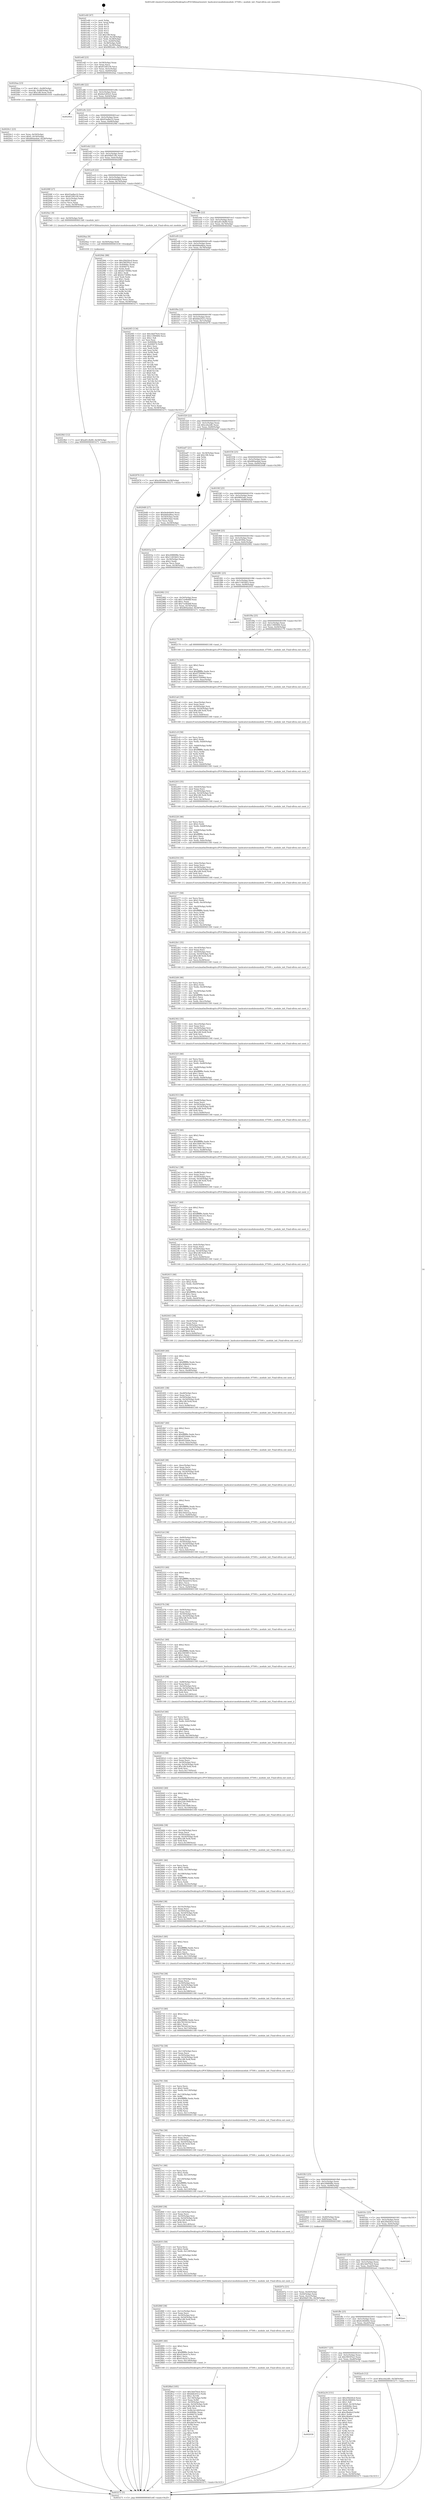 digraph "0x401e40" {
  label = "0x401e40 (/mnt/c/Users/mathe/Desktop/tcc/POCII/binaries/extr_hashcatsrcmodulesmodule_07500.c_module_init_Final-ollvm.out::main(0))"
  labelloc = "t"
  node[shape=record]

  Entry [label="",width=0.3,height=0.3,shape=circle,fillcolor=black,style=filled]
  "0x401e6f" [label="{
     0x401e6f [23]\l
     | [instrs]\l
     &nbsp;&nbsp;0x401e6f \<+3\>: mov -0x58(%rbp),%eax\l
     &nbsp;&nbsp;0x401e72 \<+2\>: mov %eax,%ecx\l
     &nbsp;&nbsp;0x401e74 \<+6\>: sub $0x833851f9,%ecx\l
     &nbsp;&nbsp;0x401e7a \<+3\>: mov %eax,-0x5c(%rbp)\l
     &nbsp;&nbsp;0x401e7d \<+3\>: mov %ecx,-0x60(%rbp)\l
     &nbsp;&nbsp;0x401e80 \<+6\>: je 00000000004020aa \<main+0x26a\>\l
  }"]
  "0x4020aa" [label="{
     0x4020aa [23]\l
     | [instrs]\l
     &nbsp;&nbsp;0x4020aa \<+7\>: movl $0x1,-0x48(%rbp)\l
     &nbsp;&nbsp;0x4020b1 \<+4\>: movslq -0x48(%rbp),%rax\l
     &nbsp;&nbsp;0x4020b5 \<+7\>: imul $0x1d8,%rax,%rdi\l
     &nbsp;&nbsp;0x4020bc \<+5\>: call 0000000000401050 \<malloc@plt\>\l
     | [calls]\l
     &nbsp;&nbsp;0x401050 \{1\} (unknown)\l
  }"]
  "0x401e86" [label="{
     0x401e86 [22]\l
     | [instrs]\l
     &nbsp;&nbsp;0x401e86 \<+5\>: jmp 0000000000401e8b \<main+0x4b\>\l
     &nbsp;&nbsp;0x401e8b \<+3\>: mov -0x5c(%rbp),%eax\l
     &nbsp;&nbsp;0x401e8e \<+5\>: sub $0x8a5285e5,%eax\l
     &nbsp;&nbsp;0x401e93 \<+3\>: mov %eax,-0x64(%rbp)\l
     &nbsp;&nbsp;0x401e96 \<+6\>: je 00000000004029cb \<main+0xb8b\>\l
  }"]
  Exit [label="",width=0.3,height=0.3,shape=circle,fillcolor=black,style=filled,peripheries=2]
  "0x4029cb" [label="{
     0x4029cb\l
  }", style=dashed]
  "0x401e9c" [label="{
     0x401e9c [22]\l
     | [instrs]\l
     &nbsp;&nbsp;0x401e9c \<+5\>: jmp 0000000000401ea1 \<main+0x61\>\l
     &nbsp;&nbsp;0x401ea1 \<+3\>: mov -0x5c(%rbp),%eax\l
     &nbsp;&nbsp;0x401ea4 \<+5\>: sub $0x93adbe10,%eax\l
     &nbsp;&nbsp;0x401ea9 \<+3\>: mov %eax,-0x68(%rbp)\l
     &nbsp;&nbsp;0x401eac \<+6\>: je 00000000004029bf \<main+0xb7f\>\l
  }"]
  "0x402030" [label="{
     0x402030\l
  }", style=dashed]
  "0x4029bf" [label="{
     0x4029bf\l
  }", style=dashed]
  "0x401eb2" [label="{
     0x401eb2 [22]\l
     | [instrs]\l
     &nbsp;&nbsp;0x401eb2 \<+5\>: jmp 0000000000401eb7 \<main+0x77\>\l
     &nbsp;&nbsp;0x401eb7 \<+3\>: mov -0x5c(%rbp),%eax\l
     &nbsp;&nbsp;0x401eba \<+5\>: sub $0x94bf139c,%eax\l
     &nbsp;&nbsp;0x401ebf \<+3\>: mov %eax,-0x6c(%rbp)\l
     &nbsp;&nbsp;0x401ec2 \<+6\>: je 000000000040208f \<main+0x24f\>\l
  }"]
  "0x402a34" [label="{
     0x402a34 [151]\l
     | [instrs]\l
     &nbsp;&nbsp;0x402a34 \<+5\>: mov $0x2f4d26cd,%eax\l
     &nbsp;&nbsp;0x402a39 \<+5\>: mov $0x4c40d40e,%ecx\l
     &nbsp;&nbsp;0x402a3e \<+2\>: mov $0x1,%dl\l
     &nbsp;&nbsp;0x402a40 \<+7\>: movl $0x0,-0x34(%rbp)\l
     &nbsp;&nbsp;0x402a47 \<+7\>: mov 0x4060bc,%esi\l
     &nbsp;&nbsp;0x402a4e \<+7\>: mov 0x406074,%edi\l
     &nbsp;&nbsp;0x402a55 \<+3\>: mov %esi,%r8d\l
     &nbsp;&nbsp;0x402a58 \<+7\>: sub $0xcf6a6ecf,%r8d\l
     &nbsp;&nbsp;0x402a5f \<+4\>: sub $0x1,%r8d\l
     &nbsp;&nbsp;0x402a63 \<+7\>: add $0xcf6a6ecf,%r8d\l
     &nbsp;&nbsp;0x402a6a \<+4\>: imul %r8d,%esi\l
     &nbsp;&nbsp;0x402a6e \<+3\>: and $0x1,%esi\l
     &nbsp;&nbsp;0x402a71 \<+3\>: cmp $0x0,%esi\l
     &nbsp;&nbsp;0x402a74 \<+4\>: sete %r9b\l
     &nbsp;&nbsp;0x402a78 \<+3\>: cmp $0xa,%edi\l
     &nbsp;&nbsp;0x402a7b \<+4\>: setl %r10b\l
     &nbsp;&nbsp;0x402a7f \<+3\>: mov %r9b,%r11b\l
     &nbsp;&nbsp;0x402a82 \<+4\>: xor $0xff,%r11b\l
     &nbsp;&nbsp;0x402a86 \<+3\>: mov %r10b,%bl\l
     &nbsp;&nbsp;0x402a89 \<+3\>: xor $0xff,%bl\l
     &nbsp;&nbsp;0x402a8c \<+3\>: xor $0x1,%dl\l
     &nbsp;&nbsp;0x402a8f \<+3\>: mov %r11b,%r14b\l
     &nbsp;&nbsp;0x402a92 \<+4\>: and $0xff,%r14b\l
     &nbsp;&nbsp;0x402a96 \<+3\>: and %dl,%r9b\l
     &nbsp;&nbsp;0x402a99 \<+3\>: mov %bl,%r15b\l
     &nbsp;&nbsp;0x402a9c \<+4\>: and $0xff,%r15b\l
     &nbsp;&nbsp;0x402aa0 \<+3\>: and %dl,%r10b\l
     &nbsp;&nbsp;0x402aa3 \<+3\>: or %r9b,%r14b\l
     &nbsp;&nbsp;0x402aa6 \<+3\>: or %r10b,%r15b\l
     &nbsp;&nbsp;0x402aa9 \<+3\>: xor %r15b,%r14b\l
     &nbsp;&nbsp;0x402aac \<+3\>: or %bl,%r11b\l
     &nbsp;&nbsp;0x402aaf \<+4\>: xor $0xff,%r11b\l
     &nbsp;&nbsp;0x402ab3 \<+3\>: or $0x1,%dl\l
     &nbsp;&nbsp;0x402ab6 \<+3\>: and %dl,%r11b\l
     &nbsp;&nbsp;0x402ab9 \<+3\>: or %r11b,%r14b\l
     &nbsp;&nbsp;0x402abc \<+4\>: test $0x1,%r14b\l
     &nbsp;&nbsp;0x402ac0 \<+3\>: cmovne %ecx,%eax\l
     &nbsp;&nbsp;0x402ac3 \<+3\>: mov %eax,-0x58(%rbp)\l
     &nbsp;&nbsp;0x402ac6 \<+5\>: jmp 0000000000403271 \<main+0x1431\>\l
  }"]
  "0x40208f" [label="{
     0x40208f [27]\l
     | [instrs]\l
     &nbsp;&nbsp;0x40208f \<+5\>: mov $0x93adbe10,%eax\l
     &nbsp;&nbsp;0x402094 \<+5\>: mov $0x833851f9,%ecx\l
     &nbsp;&nbsp;0x402099 \<+3\>: mov -0x2c(%rbp),%edx\l
     &nbsp;&nbsp;0x40209c \<+3\>: cmp $0x0,%edx\l
     &nbsp;&nbsp;0x40209f \<+3\>: cmove %ecx,%eax\l
     &nbsp;&nbsp;0x4020a2 \<+3\>: mov %eax,-0x58(%rbp)\l
     &nbsp;&nbsp;0x4020a5 \<+5\>: jmp 0000000000403271 \<main+0x1431\>\l
  }"]
  "0x401ec8" [label="{
     0x401ec8 [22]\l
     | [instrs]\l
     &nbsp;&nbsp;0x401ec8 \<+5\>: jmp 0000000000401ecd \<main+0x8d\>\l
     &nbsp;&nbsp;0x401ecd \<+3\>: mov -0x5c(%rbp),%eax\l
     &nbsp;&nbsp;0x401ed0 \<+5\>: sub $0x9edebb64,%eax\l
     &nbsp;&nbsp;0x401ed5 \<+3\>: mov %eax,-0x70(%rbp)\l
     &nbsp;&nbsp;0x401ed8 \<+6\>: je 00000000004029a1 \<main+0xb61\>\l
  }"]
  "0x402017" [label="{
     0x402017 [25]\l
     | [instrs]\l
     &nbsp;&nbsp;0x402017 \<+5\>: jmp 000000000040201c \<main+0x1dc\>\l
     &nbsp;&nbsp;0x40201c \<+3\>: mov -0x5c(%rbp),%eax\l
     &nbsp;&nbsp;0x40201f \<+5\>: sub $0x5f6595a3,%eax\l
     &nbsp;&nbsp;0x402024 \<+6\>: mov %eax,-0xa8(%rbp)\l
     &nbsp;&nbsp;0x40202a \<+6\>: je 0000000000402a34 \<main+0xbf4\>\l
  }"]
  "0x4029a1" [label="{
     0x4029a1 [9]\l
     | [instrs]\l
     &nbsp;&nbsp;0x4029a1 \<+4\>: mov -0x50(%rbp),%rdi\l
     &nbsp;&nbsp;0x4029a5 \<+5\>: call 00000000004013d0 \<module_init\>\l
     | [calls]\l
     &nbsp;&nbsp;0x4013d0 \{1\} (/mnt/c/Users/mathe/Desktop/tcc/POCII/binaries/extr_hashcatsrcmodulesmodule_07500.c_module_init_Final-ollvm.out::module_init)\l
  }"]
  "0x401ede" [label="{
     0x401ede [22]\l
     | [instrs]\l
     &nbsp;&nbsp;0x401ede \<+5\>: jmp 0000000000401ee3 \<main+0xa3\>\l
     &nbsp;&nbsp;0x401ee3 \<+3\>: mov -0x5c(%rbp),%eax\l
     &nbsp;&nbsp;0x401ee6 \<+5\>: sub $0xa81c8e80,%eax\l
     &nbsp;&nbsp;0x401eeb \<+3\>: mov %eax,-0x74(%rbp)\l
     &nbsp;&nbsp;0x401eee \<+6\>: je 00000000004029dc \<main+0xb9c\>\l
  }"]
  "0x402acb" [label="{
     0x402acb [12]\l
     | [instrs]\l
     &nbsp;&nbsp;0x402acb \<+7\>: movl $0xcefa2dfc,-0x58(%rbp)\l
     &nbsp;&nbsp;0x402ad2 \<+5\>: jmp 0000000000403271 \<main+0x1431\>\l
  }"]
  "0x4029dc" [label="{
     0x4029dc [88]\l
     | [instrs]\l
     &nbsp;&nbsp;0x4029dc \<+5\>: mov $0x2f4d26cd,%eax\l
     &nbsp;&nbsp;0x4029e1 \<+5\>: mov $0x5f6595a3,%ecx\l
     &nbsp;&nbsp;0x4029e6 \<+7\>: mov 0x4060bc,%edx\l
     &nbsp;&nbsp;0x4029ed \<+7\>: mov 0x406074,%esi\l
     &nbsp;&nbsp;0x4029f4 \<+2\>: mov %edx,%edi\l
     &nbsp;&nbsp;0x4029f6 \<+6\>: sub $0x6e736982,%edi\l
     &nbsp;&nbsp;0x4029fc \<+3\>: sub $0x1,%edi\l
     &nbsp;&nbsp;0x4029ff \<+6\>: add $0x6e736982,%edi\l
     &nbsp;&nbsp;0x402a05 \<+3\>: imul %edi,%edx\l
     &nbsp;&nbsp;0x402a08 \<+3\>: and $0x1,%edx\l
     &nbsp;&nbsp;0x402a0b \<+3\>: cmp $0x0,%edx\l
     &nbsp;&nbsp;0x402a0e \<+4\>: sete %r8b\l
     &nbsp;&nbsp;0x402a12 \<+3\>: cmp $0xa,%esi\l
     &nbsp;&nbsp;0x402a15 \<+4\>: setl %r9b\l
     &nbsp;&nbsp;0x402a19 \<+3\>: mov %r8b,%r10b\l
     &nbsp;&nbsp;0x402a1c \<+3\>: and %r9b,%r10b\l
     &nbsp;&nbsp;0x402a1f \<+3\>: xor %r9b,%r8b\l
     &nbsp;&nbsp;0x402a22 \<+3\>: or %r8b,%r10b\l
     &nbsp;&nbsp;0x402a25 \<+4\>: test $0x1,%r10b\l
     &nbsp;&nbsp;0x402a29 \<+3\>: cmovne %ecx,%eax\l
     &nbsp;&nbsp;0x402a2c \<+3\>: mov %eax,-0x58(%rbp)\l
     &nbsp;&nbsp;0x402a2f \<+5\>: jmp 0000000000403271 \<main+0x1431\>\l
  }"]
  "0x401ef4" [label="{
     0x401ef4 [22]\l
     | [instrs]\l
     &nbsp;&nbsp;0x401ef4 \<+5\>: jmp 0000000000401ef9 \<main+0xb9\>\l
     &nbsp;&nbsp;0x401ef9 \<+3\>: mov -0x5c(%rbp),%eax\l
     &nbsp;&nbsp;0x401efc \<+5\>: sub $0xbb6ad6ea,%eax\l
     &nbsp;&nbsp;0x401f01 \<+3\>: mov %eax,-0x78(%rbp)\l
     &nbsp;&nbsp;0x401f04 \<+6\>: je 00000000004020f3 \<main+0x2b3\>\l
  }"]
  "0x401ffe" [label="{
     0x401ffe [25]\l
     | [instrs]\l
     &nbsp;&nbsp;0x401ffe \<+5\>: jmp 0000000000402003 \<main+0x1c3\>\l
     &nbsp;&nbsp;0x402003 \<+3\>: mov -0x5c(%rbp),%eax\l
     &nbsp;&nbsp;0x402006 \<+5\>: sub $0x4c40d40e,%eax\l
     &nbsp;&nbsp;0x40200b \<+6\>: mov %eax,-0xa4(%rbp)\l
     &nbsp;&nbsp;0x402011 \<+6\>: je 0000000000402acb \<main+0xc8b\>\l
  }"]
  "0x4020f3" [label="{
     0x4020f3 [134]\l
     | [instrs]\l
     &nbsp;&nbsp;0x4020f3 \<+5\>: mov $0x3def76c6,%eax\l
     &nbsp;&nbsp;0x4020f8 \<+5\>: mov $0x11f69484,%ecx\l
     &nbsp;&nbsp;0x4020fd \<+2\>: mov $0x1,%dl\l
     &nbsp;&nbsp;0x4020ff \<+2\>: xor %esi,%esi\l
     &nbsp;&nbsp;0x402101 \<+7\>: mov 0x4060bc,%edi\l
     &nbsp;&nbsp;0x402108 \<+8\>: mov 0x406074,%r8d\l
     &nbsp;&nbsp;0x402110 \<+3\>: sub $0x1,%esi\l
     &nbsp;&nbsp;0x402113 \<+3\>: mov %edi,%r9d\l
     &nbsp;&nbsp;0x402116 \<+3\>: add %esi,%r9d\l
     &nbsp;&nbsp;0x402119 \<+4\>: imul %r9d,%edi\l
     &nbsp;&nbsp;0x40211d \<+3\>: and $0x1,%edi\l
     &nbsp;&nbsp;0x402120 \<+3\>: cmp $0x0,%edi\l
     &nbsp;&nbsp;0x402123 \<+4\>: sete %r10b\l
     &nbsp;&nbsp;0x402127 \<+4\>: cmp $0xa,%r8d\l
     &nbsp;&nbsp;0x40212b \<+4\>: setl %r11b\l
     &nbsp;&nbsp;0x40212f \<+3\>: mov %r10b,%bl\l
     &nbsp;&nbsp;0x402132 \<+3\>: xor $0xff,%bl\l
     &nbsp;&nbsp;0x402135 \<+3\>: mov %r11b,%r14b\l
     &nbsp;&nbsp;0x402138 \<+4\>: xor $0xff,%r14b\l
     &nbsp;&nbsp;0x40213c \<+3\>: xor $0x0,%dl\l
     &nbsp;&nbsp;0x40213f \<+3\>: mov %bl,%r15b\l
     &nbsp;&nbsp;0x402142 \<+4\>: and $0x0,%r15b\l
     &nbsp;&nbsp;0x402146 \<+3\>: and %dl,%r10b\l
     &nbsp;&nbsp;0x402149 \<+3\>: mov %r14b,%r12b\l
     &nbsp;&nbsp;0x40214c \<+4\>: and $0x0,%r12b\l
     &nbsp;&nbsp;0x402150 \<+3\>: and %dl,%r11b\l
     &nbsp;&nbsp;0x402153 \<+3\>: or %r10b,%r15b\l
     &nbsp;&nbsp;0x402156 \<+3\>: or %r11b,%r12b\l
     &nbsp;&nbsp;0x402159 \<+3\>: xor %r12b,%r15b\l
     &nbsp;&nbsp;0x40215c \<+3\>: or %r14b,%bl\l
     &nbsp;&nbsp;0x40215f \<+3\>: xor $0xff,%bl\l
     &nbsp;&nbsp;0x402162 \<+3\>: or $0x0,%dl\l
     &nbsp;&nbsp;0x402165 \<+2\>: and %dl,%bl\l
     &nbsp;&nbsp;0x402167 \<+3\>: or %bl,%r15b\l
     &nbsp;&nbsp;0x40216a \<+4\>: test $0x1,%r15b\l
     &nbsp;&nbsp;0x40216e \<+3\>: cmovne %ecx,%eax\l
     &nbsp;&nbsp;0x402171 \<+3\>: mov %eax,-0x58(%rbp)\l
     &nbsp;&nbsp;0x402174 \<+5\>: jmp 0000000000403271 \<main+0x1431\>\l
  }"]
  "0x401f0a" [label="{
     0x401f0a [22]\l
     | [instrs]\l
     &nbsp;&nbsp;0x401f0a \<+5\>: jmp 0000000000401f0f \<main+0xcf\>\l
     &nbsp;&nbsp;0x401f0f \<+3\>: mov -0x5c(%rbp),%eax\l
     &nbsp;&nbsp;0x401f12 \<+5\>: sub $0xbbb2f312,%eax\l
     &nbsp;&nbsp;0x401f17 \<+3\>: mov %eax,-0x7c(%rbp)\l
     &nbsp;&nbsp;0x401f1a \<+6\>: je 0000000000402976 \<main+0xb36\>\l
  }"]
  "0x402aec" [label="{
     0x402aec\l
  }", style=dashed]
  "0x402976" [label="{
     0x402976 [12]\l
     | [instrs]\l
     &nbsp;&nbsp;0x402976 \<+7\>: movl $0xc6f390a,-0x58(%rbp)\l
     &nbsp;&nbsp;0x40297d \<+5\>: jmp 0000000000403271 \<main+0x1431\>\l
  }"]
  "0x401f20" [label="{
     0x401f20 [22]\l
     | [instrs]\l
     &nbsp;&nbsp;0x401f20 \<+5\>: jmp 0000000000401f25 \<main+0xe5\>\l
     &nbsp;&nbsp;0x401f25 \<+3\>: mov -0x5c(%rbp),%eax\l
     &nbsp;&nbsp;0x401f28 \<+5\>: sub $0xcefa2dfc,%eax\l
     &nbsp;&nbsp;0x401f2d \<+3\>: mov %eax,-0x80(%rbp)\l
     &nbsp;&nbsp;0x401f30 \<+6\>: je 0000000000402ad7 \<main+0xc97\>\l
  }"]
  "0x401fe5" [label="{
     0x401fe5 [25]\l
     | [instrs]\l
     &nbsp;&nbsp;0x401fe5 \<+5\>: jmp 0000000000401fea \<main+0x1aa\>\l
     &nbsp;&nbsp;0x401fea \<+3\>: mov -0x5c(%rbp),%eax\l
     &nbsp;&nbsp;0x401fed \<+5\>: sub $0x3def76c6,%eax\l
     &nbsp;&nbsp;0x401ff2 \<+6\>: mov %eax,-0xa0(%rbp)\l
     &nbsp;&nbsp;0x401ff8 \<+6\>: je 0000000000402aec \<main+0xcac\>\l
  }"]
  "0x402ad7" [label="{
     0x402ad7 [21]\l
     | [instrs]\l
     &nbsp;&nbsp;0x402ad7 \<+3\>: mov -0x34(%rbp),%eax\l
     &nbsp;&nbsp;0x402ada \<+7\>: add $0x198,%rsp\l
     &nbsp;&nbsp;0x402ae1 \<+1\>: pop %rbx\l
     &nbsp;&nbsp;0x402ae2 \<+2\>: pop %r12\l
     &nbsp;&nbsp;0x402ae4 \<+2\>: pop %r13\l
     &nbsp;&nbsp;0x402ae6 \<+2\>: pop %r14\l
     &nbsp;&nbsp;0x402ae8 \<+2\>: pop %r15\l
     &nbsp;&nbsp;0x402aea \<+1\>: pop %rbp\l
     &nbsp;&nbsp;0x402aeb \<+1\>: ret\l
  }"]
  "0x401f36" [label="{
     0x401f36 [25]\l
     | [instrs]\l
     &nbsp;&nbsp;0x401f36 \<+5\>: jmp 0000000000401f3b \<main+0xfb\>\l
     &nbsp;&nbsp;0x401f3b \<+3\>: mov -0x5c(%rbp),%eax\l
     &nbsp;&nbsp;0x401f3e \<+5\>: sub $0xd60aedad,%eax\l
     &nbsp;&nbsp;0x401f43 \<+6\>: mov %eax,-0x84(%rbp)\l
     &nbsp;&nbsp;0x401f49 \<+6\>: je 00000000004020d8 \<main+0x298\>\l
  }"]
  "0x403263" [label="{
     0x403263\l
  }", style=dashed]
  "0x4020d8" [label="{
     0x4020d8 [27]\l
     | [instrs]\l
     &nbsp;&nbsp;0x4020d8 \<+5\>: mov $0x9edebb64,%eax\l
     &nbsp;&nbsp;0x4020dd \<+5\>: mov $0xbb6ad6ea,%ecx\l
     &nbsp;&nbsp;0x4020e2 \<+3\>: mov -0x54(%rbp),%edx\l
     &nbsp;&nbsp;0x4020e5 \<+3\>: cmp -0x48(%rbp),%edx\l
     &nbsp;&nbsp;0x4020e8 \<+3\>: cmovl %ecx,%eax\l
     &nbsp;&nbsp;0x4020eb \<+3\>: mov %eax,-0x58(%rbp)\l
     &nbsp;&nbsp;0x4020ee \<+5\>: jmp 0000000000403271 \<main+0x1431\>\l
  }"]
  "0x401f4f" [label="{
     0x401f4f [25]\l
     | [instrs]\l
     &nbsp;&nbsp;0x401f4f \<+5\>: jmp 0000000000401f54 \<main+0x114\>\l
     &nbsp;&nbsp;0x401f54 \<+3\>: mov -0x5c(%rbp),%eax\l
     &nbsp;&nbsp;0x401f57 \<+5\>: sub $0x9892a6c,%eax\l
     &nbsp;&nbsp;0x401f5c \<+6\>: mov %eax,-0x88(%rbp)\l
     &nbsp;&nbsp;0x401f62 \<+6\>: je 000000000040203a \<main+0x1fa\>\l
  }"]
  "0x4029b3" [label="{
     0x4029b3 [12]\l
     | [instrs]\l
     &nbsp;&nbsp;0x4029b3 \<+7\>: movl $0xa81c8e80,-0x58(%rbp)\l
     &nbsp;&nbsp;0x4029ba \<+5\>: jmp 0000000000403271 \<main+0x1431\>\l
  }"]
  "0x40203a" [label="{
     0x40203a [27]\l
     | [instrs]\l
     &nbsp;&nbsp;0x40203a \<+5\>: mov $0x20880f8e,%eax\l
     &nbsp;&nbsp;0x40203f \<+5\>: mov $0x11493b03,%ecx\l
     &nbsp;&nbsp;0x402044 \<+3\>: mov -0x30(%rbp),%edx\l
     &nbsp;&nbsp;0x402047 \<+3\>: cmp $0x2,%edx\l
     &nbsp;&nbsp;0x40204a \<+3\>: cmovne %ecx,%eax\l
     &nbsp;&nbsp;0x40204d \<+3\>: mov %eax,-0x58(%rbp)\l
     &nbsp;&nbsp;0x402050 \<+5\>: jmp 0000000000403271 \<main+0x1431\>\l
  }"]
  "0x401f68" [label="{
     0x401f68 [25]\l
     | [instrs]\l
     &nbsp;&nbsp;0x401f68 \<+5\>: jmp 0000000000401f6d \<main+0x12d\>\l
     &nbsp;&nbsp;0x401f6d \<+3\>: mov -0x5c(%rbp),%eax\l
     &nbsp;&nbsp;0x401f70 \<+5\>: sub $0xc6f390a,%eax\l
     &nbsp;&nbsp;0x401f75 \<+6\>: mov %eax,-0x8c(%rbp)\l
     &nbsp;&nbsp;0x401f7b \<+6\>: je 0000000000402982 \<main+0xb42\>\l
  }"]
  "0x403271" [label="{
     0x403271 [5]\l
     | [instrs]\l
     &nbsp;&nbsp;0x403271 \<+5\>: jmp 0000000000401e6f \<main+0x2f\>\l
  }"]
  "0x401e40" [label="{
     0x401e40 [47]\l
     | [instrs]\l
     &nbsp;&nbsp;0x401e40 \<+1\>: push %rbp\l
     &nbsp;&nbsp;0x401e41 \<+3\>: mov %rsp,%rbp\l
     &nbsp;&nbsp;0x401e44 \<+2\>: push %r15\l
     &nbsp;&nbsp;0x401e46 \<+2\>: push %r14\l
     &nbsp;&nbsp;0x401e48 \<+2\>: push %r13\l
     &nbsp;&nbsp;0x401e4a \<+2\>: push %r12\l
     &nbsp;&nbsp;0x401e4c \<+1\>: push %rbx\l
     &nbsp;&nbsp;0x401e4d \<+7\>: sub $0x198,%rsp\l
     &nbsp;&nbsp;0x401e54 \<+7\>: movl $0x0,-0x34(%rbp)\l
     &nbsp;&nbsp;0x401e5b \<+3\>: mov %edi,-0x38(%rbp)\l
     &nbsp;&nbsp;0x401e5e \<+4\>: mov %rsi,-0x40(%rbp)\l
     &nbsp;&nbsp;0x401e62 \<+3\>: mov -0x38(%rbp),%edi\l
     &nbsp;&nbsp;0x401e65 \<+3\>: mov %edi,-0x30(%rbp)\l
     &nbsp;&nbsp;0x401e68 \<+7\>: movl $0x9892a6c,-0x58(%rbp)\l
  }"]
  "0x4029aa" [label="{
     0x4029aa [9]\l
     | [instrs]\l
     &nbsp;&nbsp;0x4029aa \<+4\>: mov -0x50(%rbp),%rdi\l
     &nbsp;&nbsp;0x4029ae \<+5\>: call 0000000000401030 \<free@plt\>\l
     | [calls]\l
     &nbsp;&nbsp;0x401030 \{1\} (unknown)\l
  }"]
  "0x402982" [label="{
     0x402982 [31]\l
     | [instrs]\l
     &nbsp;&nbsp;0x402982 \<+3\>: mov -0x54(%rbp),%eax\l
     &nbsp;&nbsp;0x402985 \<+5\>: sub $0x7ce4bddf,%eax\l
     &nbsp;&nbsp;0x40298a \<+3\>: add $0x1,%eax\l
     &nbsp;&nbsp;0x40298d \<+5\>: add $0x7ce4bddf,%eax\l
     &nbsp;&nbsp;0x402992 \<+3\>: mov %eax,-0x54(%rbp)\l
     &nbsp;&nbsp;0x402995 \<+7\>: movl $0xd60aedad,-0x58(%rbp)\l
     &nbsp;&nbsp;0x40299c \<+5\>: jmp 0000000000403271 \<main+0x1431\>\l
  }"]
  "0x401f81" [label="{
     0x401f81 [25]\l
     | [instrs]\l
     &nbsp;&nbsp;0x401f81 \<+5\>: jmp 0000000000401f86 \<main+0x146\>\l
     &nbsp;&nbsp;0x401f86 \<+3\>: mov -0x5c(%rbp),%eax\l
     &nbsp;&nbsp;0x401f89 \<+5\>: sub $0x11493b03,%eax\l
     &nbsp;&nbsp;0x401f8e \<+6\>: mov %eax,-0x90(%rbp)\l
     &nbsp;&nbsp;0x401f94 \<+6\>: je 0000000000402055 \<main+0x215\>\l
  }"]
  "0x4028bd" [label="{
     0x4028bd [185]\l
     | [instrs]\l
     &nbsp;&nbsp;0x4028bd \<+5\>: mov $0x3def76c6,%ecx\l
     &nbsp;&nbsp;0x4028c2 \<+5\>: mov $0xbbb2f312,%edx\l
     &nbsp;&nbsp;0x4028c7 \<+3\>: mov $0x1,%r10b\l
     &nbsp;&nbsp;0x4028ca \<+7\>: mov -0x130(%rbp),%r8d\l
     &nbsp;&nbsp;0x4028d1 \<+4\>: imul %eax,%r8d\l
     &nbsp;&nbsp;0x4028d5 \<+4\>: mov -0x50(%rbp),%rsi\l
     &nbsp;&nbsp;0x4028d9 \<+4\>: movslq -0x54(%rbp),%rdi\l
     &nbsp;&nbsp;0x4028dd \<+7\>: imul $0x1d8,%rdi,%rdi\l
     &nbsp;&nbsp;0x4028e4 \<+3\>: add %rdi,%rsi\l
     &nbsp;&nbsp;0x4028e7 \<+7\>: mov %r8d,0x1d0(%rsi)\l
     &nbsp;&nbsp;0x4028ee \<+7\>: mov 0x4060bc,%eax\l
     &nbsp;&nbsp;0x4028f5 \<+8\>: mov 0x406074,%r8d\l
     &nbsp;&nbsp;0x4028fd \<+3\>: mov %eax,%r9d\l
     &nbsp;&nbsp;0x402900 \<+7\>: add $0xab034764,%r9d\l
     &nbsp;&nbsp;0x402907 \<+4\>: sub $0x1,%r9d\l
     &nbsp;&nbsp;0x40290b \<+7\>: sub $0xab034764,%r9d\l
     &nbsp;&nbsp;0x402912 \<+4\>: imul %r9d,%eax\l
     &nbsp;&nbsp;0x402916 \<+3\>: and $0x1,%eax\l
     &nbsp;&nbsp;0x402919 \<+3\>: cmp $0x0,%eax\l
     &nbsp;&nbsp;0x40291c \<+4\>: sete %r11b\l
     &nbsp;&nbsp;0x402920 \<+4\>: cmp $0xa,%r8d\l
     &nbsp;&nbsp;0x402924 \<+3\>: setl %bl\l
     &nbsp;&nbsp;0x402927 \<+3\>: mov %r11b,%r14b\l
     &nbsp;&nbsp;0x40292a \<+4\>: xor $0xff,%r14b\l
     &nbsp;&nbsp;0x40292e \<+3\>: mov %bl,%r15b\l
     &nbsp;&nbsp;0x402931 \<+4\>: xor $0xff,%r15b\l
     &nbsp;&nbsp;0x402935 \<+4\>: xor $0x1,%r10b\l
     &nbsp;&nbsp;0x402939 \<+3\>: mov %r14b,%r12b\l
     &nbsp;&nbsp;0x40293c \<+4\>: and $0xff,%r12b\l
     &nbsp;&nbsp;0x402940 \<+3\>: and %r10b,%r11b\l
     &nbsp;&nbsp;0x402943 \<+3\>: mov %r15b,%r13b\l
     &nbsp;&nbsp;0x402946 \<+4\>: and $0xff,%r13b\l
     &nbsp;&nbsp;0x40294a \<+3\>: and %r10b,%bl\l
     &nbsp;&nbsp;0x40294d \<+3\>: or %r11b,%r12b\l
     &nbsp;&nbsp;0x402950 \<+3\>: or %bl,%r13b\l
     &nbsp;&nbsp;0x402953 \<+3\>: xor %r13b,%r12b\l
     &nbsp;&nbsp;0x402956 \<+3\>: or %r15b,%r14b\l
     &nbsp;&nbsp;0x402959 \<+4\>: xor $0xff,%r14b\l
     &nbsp;&nbsp;0x40295d \<+4\>: or $0x1,%r10b\l
     &nbsp;&nbsp;0x402961 \<+3\>: and %r10b,%r14b\l
     &nbsp;&nbsp;0x402964 \<+3\>: or %r14b,%r12b\l
     &nbsp;&nbsp;0x402967 \<+4\>: test $0x1,%r12b\l
     &nbsp;&nbsp;0x40296b \<+3\>: cmovne %edx,%ecx\l
     &nbsp;&nbsp;0x40296e \<+3\>: mov %ecx,-0x58(%rbp)\l
     &nbsp;&nbsp;0x402971 \<+5\>: jmp 0000000000403271 \<main+0x1431\>\l
  }"]
  "0x402055" [label="{
     0x402055\l
  }", style=dashed]
  "0x401f9a" [label="{
     0x401f9a [25]\l
     | [instrs]\l
     &nbsp;&nbsp;0x401f9a \<+5\>: jmp 0000000000401f9f \<main+0x15f\>\l
     &nbsp;&nbsp;0x401f9f \<+3\>: mov -0x5c(%rbp),%eax\l
     &nbsp;&nbsp;0x401fa2 \<+5\>: sub $0x11f69484,%eax\l
     &nbsp;&nbsp;0x401fa7 \<+6\>: mov %eax,-0x94(%rbp)\l
     &nbsp;&nbsp;0x401fad \<+6\>: je 0000000000402179 \<main+0x339\>\l
  }"]
  "0x402895" [label="{
     0x402895 [40]\l
     | [instrs]\l
     &nbsp;&nbsp;0x402895 \<+5\>: mov $0x2,%ecx\l
     &nbsp;&nbsp;0x40289a \<+1\>: cltd\l
     &nbsp;&nbsp;0x40289b \<+2\>: idiv %ecx\l
     &nbsp;&nbsp;0x40289d \<+6\>: imul $0xfffffffe,%edx,%ecx\l
     &nbsp;&nbsp;0x4028a3 \<+6\>: add $0x41da2e7a,%ecx\l
     &nbsp;&nbsp;0x4028a9 \<+3\>: add $0x1,%ecx\l
     &nbsp;&nbsp;0x4028ac \<+6\>: sub $0x41da2e7a,%ecx\l
     &nbsp;&nbsp;0x4028b2 \<+6\>: mov %ecx,-0x130(%rbp)\l
     &nbsp;&nbsp;0x4028b8 \<+5\>: call 0000000000401160 \<next_i\>\l
     | [calls]\l
     &nbsp;&nbsp;0x401160 \{1\} (/mnt/c/Users/mathe/Desktop/tcc/POCII/binaries/extr_hashcatsrcmodulesmodule_07500.c_module_init_Final-ollvm.out::next_i)\l
  }"]
  "0x402179" [label="{
     0x402179 [5]\l
     | [instrs]\l
     &nbsp;&nbsp;0x402179 \<+5\>: call 0000000000401160 \<next_i\>\l
     | [calls]\l
     &nbsp;&nbsp;0x401160 \{1\} (/mnt/c/Users/mathe/Desktop/tcc/POCII/binaries/extr_hashcatsrcmodulesmodule_07500.c_module_init_Final-ollvm.out::next_i)\l
  }"]
  "0x401fb3" [label="{
     0x401fb3 [25]\l
     | [instrs]\l
     &nbsp;&nbsp;0x401fb3 \<+5\>: jmp 0000000000401fb8 \<main+0x178\>\l
     &nbsp;&nbsp;0x401fb8 \<+3\>: mov -0x5c(%rbp),%eax\l
     &nbsp;&nbsp;0x401fbb \<+5\>: sub $0x20880f8e,%eax\l
     &nbsp;&nbsp;0x401fc0 \<+6\>: mov %eax,-0x98(%rbp)\l
     &nbsp;&nbsp;0x401fc6 \<+6\>: je 000000000040206d \<main+0x22d\>\l
  }"]
  "0x40286f" [label="{
     0x40286f [38]\l
     | [instrs]\l
     &nbsp;&nbsp;0x40286f \<+6\>: mov -0x12c(%rbp),%ecx\l
     &nbsp;&nbsp;0x402875 \<+3\>: imul %eax,%ecx\l
     &nbsp;&nbsp;0x402878 \<+4\>: mov -0x50(%rbp),%rsi\l
     &nbsp;&nbsp;0x40287c \<+4\>: movslq -0x54(%rbp),%rdi\l
     &nbsp;&nbsp;0x402880 \<+7\>: imul $0x1d8,%rdi,%rdi\l
     &nbsp;&nbsp;0x402887 \<+3\>: add %rdi,%rsi\l
     &nbsp;&nbsp;0x40288a \<+6\>: mov %ecx,0x1cc(%rsi)\l
     &nbsp;&nbsp;0x402890 \<+5\>: call 0000000000401160 \<next_i\>\l
     | [calls]\l
     &nbsp;&nbsp;0x401160 \{1\} (/mnt/c/Users/mathe/Desktop/tcc/POCII/binaries/extr_hashcatsrcmodulesmodule_07500.c_module_init_Final-ollvm.out::next_i)\l
  }"]
  "0x40206d" [label="{
     0x40206d [13]\l
     | [instrs]\l
     &nbsp;&nbsp;0x40206d \<+4\>: mov -0x40(%rbp),%rax\l
     &nbsp;&nbsp;0x402071 \<+4\>: mov 0x8(%rax),%rdi\l
     &nbsp;&nbsp;0x402075 \<+5\>: call 0000000000401060 \<atoi@plt\>\l
     | [calls]\l
     &nbsp;&nbsp;0x401060 \{1\} (unknown)\l
  }"]
  "0x401fcc" [label="{
     0x401fcc [25]\l
     | [instrs]\l
     &nbsp;&nbsp;0x401fcc \<+5\>: jmp 0000000000401fd1 \<main+0x191\>\l
     &nbsp;&nbsp;0x401fd1 \<+3\>: mov -0x5c(%rbp),%eax\l
     &nbsp;&nbsp;0x401fd4 \<+5\>: sub $0x2f4d26cd,%eax\l
     &nbsp;&nbsp;0x401fd9 \<+6\>: mov %eax,-0x9c(%rbp)\l
     &nbsp;&nbsp;0x401fdf \<+6\>: je 0000000000403263 \<main+0x1423\>\l
  }"]
  "0x40207a" [label="{
     0x40207a [21]\l
     | [instrs]\l
     &nbsp;&nbsp;0x40207a \<+3\>: mov %eax,-0x44(%rbp)\l
     &nbsp;&nbsp;0x40207d \<+3\>: mov -0x44(%rbp),%eax\l
     &nbsp;&nbsp;0x402080 \<+3\>: mov %eax,-0x2c(%rbp)\l
     &nbsp;&nbsp;0x402083 \<+7\>: movl $0x94bf139c,-0x58(%rbp)\l
     &nbsp;&nbsp;0x40208a \<+5\>: jmp 0000000000403271 \<main+0x1431\>\l
  }"]
  "0x4020c1" [label="{
     0x4020c1 [23]\l
     | [instrs]\l
     &nbsp;&nbsp;0x4020c1 \<+4\>: mov %rax,-0x50(%rbp)\l
     &nbsp;&nbsp;0x4020c5 \<+7\>: movl $0x0,-0x54(%rbp)\l
     &nbsp;&nbsp;0x4020cc \<+7\>: movl $0xd60aedad,-0x58(%rbp)\l
     &nbsp;&nbsp;0x4020d3 \<+5\>: jmp 0000000000403271 \<main+0x1431\>\l
  }"]
  "0x40217e" [label="{
     0x40217e [40]\l
     | [instrs]\l
     &nbsp;&nbsp;0x40217e \<+5\>: mov $0x2,%ecx\l
     &nbsp;&nbsp;0x402183 \<+1\>: cltd\l
     &nbsp;&nbsp;0x402184 \<+2\>: idiv %ecx\l
     &nbsp;&nbsp;0x402186 \<+6\>: imul $0xfffffffe,%edx,%ecx\l
     &nbsp;&nbsp;0x40218c \<+6\>: sub $0x975f4960,%ecx\l
     &nbsp;&nbsp;0x402192 \<+3\>: add $0x1,%ecx\l
     &nbsp;&nbsp;0x402195 \<+6\>: add $0x975f4960,%ecx\l
     &nbsp;&nbsp;0x40219b \<+6\>: mov %ecx,-0xac(%rbp)\l
     &nbsp;&nbsp;0x4021a1 \<+5\>: call 0000000000401160 \<next_i\>\l
     | [calls]\l
     &nbsp;&nbsp;0x401160 \{1\} (/mnt/c/Users/mathe/Desktop/tcc/POCII/binaries/extr_hashcatsrcmodulesmodule_07500.c_module_init_Final-ollvm.out::next_i)\l
  }"]
  "0x4021a6" [label="{
     0x4021a6 [35]\l
     | [instrs]\l
     &nbsp;&nbsp;0x4021a6 \<+6\>: mov -0xac(%rbp),%ecx\l
     &nbsp;&nbsp;0x4021ac \<+3\>: imul %eax,%ecx\l
     &nbsp;&nbsp;0x4021af \<+4\>: mov -0x50(%rbp),%rsi\l
     &nbsp;&nbsp;0x4021b3 \<+4\>: movslq -0x54(%rbp),%rdi\l
     &nbsp;&nbsp;0x4021b7 \<+7\>: imul $0x1d8,%rdi,%rdi\l
     &nbsp;&nbsp;0x4021be \<+3\>: add %rdi,%rsi\l
     &nbsp;&nbsp;0x4021c1 \<+3\>: mov %ecx,0x8(%rsi)\l
     &nbsp;&nbsp;0x4021c4 \<+5\>: call 0000000000401160 \<next_i\>\l
     | [calls]\l
     &nbsp;&nbsp;0x401160 \{1\} (/mnt/c/Users/mathe/Desktop/tcc/POCII/binaries/extr_hashcatsrcmodulesmodule_07500.c_module_init_Final-ollvm.out::next_i)\l
  }"]
  "0x4021c9" [label="{
     0x4021c9 [58]\l
     | [instrs]\l
     &nbsp;&nbsp;0x4021c9 \<+2\>: xor %ecx,%ecx\l
     &nbsp;&nbsp;0x4021cb \<+5\>: mov $0x2,%edx\l
     &nbsp;&nbsp;0x4021d0 \<+6\>: mov %edx,-0xb0(%rbp)\l
     &nbsp;&nbsp;0x4021d6 \<+1\>: cltd\l
     &nbsp;&nbsp;0x4021d7 \<+7\>: mov -0xb0(%rbp),%r8d\l
     &nbsp;&nbsp;0x4021de \<+3\>: idiv %r8d\l
     &nbsp;&nbsp;0x4021e1 \<+6\>: imul $0xfffffffe,%edx,%edx\l
     &nbsp;&nbsp;0x4021e7 \<+3\>: mov %ecx,%r9d\l
     &nbsp;&nbsp;0x4021ea \<+3\>: sub %edx,%r9d\l
     &nbsp;&nbsp;0x4021ed \<+2\>: mov %ecx,%edx\l
     &nbsp;&nbsp;0x4021ef \<+3\>: sub $0x1,%edx\l
     &nbsp;&nbsp;0x4021f2 \<+3\>: add %edx,%r9d\l
     &nbsp;&nbsp;0x4021f5 \<+3\>: sub %r9d,%ecx\l
     &nbsp;&nbsp;0x4021f8 \<+6\>: mov %ecx,-0xb4(%rbp)\l
     &nbsp;&nbsp;0x4021fe \<+5\>: call 0000000000401160 \<next_i\>\l
     | [calls]\l
     &nbsp;&nbsp;0x401160 \{1\} (/mnt/c/Users/mathe/Desktop/tcc/POCII/binaries/extr_hashcatsrcmodulesmodule_07500.c_module_init_Final-ollvm.out::next_i)\l
  }"]
  "0x402203" [label="{
     0x402203 [35]\l
     | [instrs]\l
     &nbsp;&nbsp;0x402203 \<+6\>: mov -0xb4(%rbp),%ecx\l
     &nbsp;&nbsp;0x402209 \<+3\>: imul %eax,%ecx\l
     &nbsp;&nbsp;0x40220c \<+4\>: mov -0x50(%rbp),%rsi\l
     &nbsp;&nbsp;0x402210 \<+4\>: movslq -0x54(%rbp),%rdi\l
     &nbsp;&nbsp;0x402214 \<+7\>: imul $0x1d8,%rdi,%rdi\l
     &nbsp;&nbsp;0x40221b \<+3\>: add %rdi,%rsi\l
     &nbsp;&nbsp;0x40221e \<+3\>: mov %ecx,0x18(%rsi)\l
     &nbsp;&nbsp;0x402221 \<+5\>: call 0000000000401160 \<next_i\>\l
     | [calls]\l
     &nbsp;&nbsp;0x401160 \{1\} (/mnt/c/Users/mathe/Desktop/tcc/POCII/binaries/extr_hashcatsrcmodulesmodule_07500.c_module_init_Final-ollvm.out::next_i)\l
  }"]
  "0x402226" [label="{
     0x402226 [46]\l
     | [instrs]\l
     &nbsp;&nbsp;0x402226 \<+2\>: xor %ecx,%ecx\l
     &nbsp;&nbsp;0x402228 \<+5\>: mov $0x2,%edx\l
     &nbsp;&nbsp;0x40222d \<+6\>: mov %edx,-0xb8(%rbp)\l
     &nbsp;&nbsp;0x402233 \<+1\>: cltd\l
     &nbsp;&nbsp;0x402234 \<+7\>: mov -0xb8(%rbp),%r8d\l
     &nbsp;&nbsp;0x40223b \<+3\>: idiv %r8d\l
     &nbsp;&nbsp;0x40223e \<+6\>: imul $0xfffffffe,%edx,%edx\l
     &nbsp;&nbsp;0x402244 \<+3\>: sub $0x1,%ecx\l
     &nbsp;&nbsp;0x402247 \<+2\>: sub %ecx,%edx\l
     &nbsp;&nbsp;0x402249 \<+6\>: mov %edx,-0xbc(%rbp)\l
     &nbsp;&nbsp;0x40224f \<+5\>: call 0000000000401160 \<next_i\>\l
     | [calls]\l
     &nbsp;&nbsp;0x401160 \{1\} (/mnt/c/Users/mathe/Desktop/tcc/POCII/binaries/extr_hashcatsrcmodulesmodule_07500.c_module_init_Final-ollvm.out::next_i)\l
  }"]
  "0x402254" [label="{
     0x402254 [35]\l
     | [instrs]\l
     &nbsp;&nbsp;0x402254 \<+6\>: mov -0xbc(%rbp),%ecx\l
     &nbsp;&nbsp;0x40225a \<+3\>: imul %eax,%ecx\l
     &nbsp;&nbsp;0x40225d \<+4\>: mov -0x50(%rbp),%rsi\l
     &nbsp;&nbsp;0x402261 \<+4\>: movslq -0x54(%rbp),%rdi\l
     &nbsp;&nbsp;0x402265 \<+7\>: imul $0x1d8,%rdi,%rdi\l
     &nbsp;&nbsp;0x40226c \<+3\>: add %rdi,%rsi\l
     &nbsp;&nbsp;0x40226f \<+3\>: mov %ecx,0x1c(%rsi)\l
     &nbsp;&nbsp;0x402272 \<+5\>: call 0000000000401160 \<next_i\>\l
     | [calls]\l
     &nbsp;&nbsp;0x401160 \{1\} (/mnt/c/Users/mathe/Desktop/tcc/POCII/binaries/extr_hashcatsrcmodulesmodule_07500.c_module_init_Final-ollvm.out::next_i)\l
  }"]
  "0x402277" [label="{
     0x402277 [58]\l
     | [instrs]\l
     &nbsp;&nbsp;0x402277 \<+2\>: xor %ecx,%ecx\l
     &nbsp;&nbsp;0x402279 \<+5\>: mov $0x2,%edx\l
     &nbsp;&nbsp;0x40227e \<+6\>: mov %edx,-0xc0(%rbp)\l
     &nbsp;&nbsp;0x402284 \<+1\>: cltd\l
     &nbsp;&nbsp;0x402285 \<+7\>: mov -0xc0(%rbp),%r8d\l
     &nbsp;&nbsp;0x40228c \<+3\>: idiv %r8d\l
     &nbsp;&nbsp;0x40228f \<+6\>: imul $0xfffffffe,%edx,%edx\l
     &nbsp;&nbsp;0x402295 \<+3\>: mov %ecx,%r9d\l
     &nbsp;&nbsp;0x402298 \<+3\>: sub %edx,%r9d\l
     &nbsp;&nbsp;0x40229b \<+2\>: mov %ecx,%edx\l
     &nbsp;&nbsp;0x40229d \<+3\>: sub $0x1,%edx\l
     &nbsp;&nbsp;0x4022a0 \<+3\>: add %edx,%r9d\l
     &nbsp;&nbsp;0x4022a3 \<+3\>: sub %r9d,%ecx\l
     &nbsp;&nbsp;0x4022a6 \<+6\>: mov %ecx,-0xc4(%rbp)\l
     &nbsp;&nbsp;0x4022ac \<+5\>: call 0000000000401160 \<next_i\>\l
     | [calls]\l
     &nbsp;&nbsp;0x401160 \{1\} (/mnt/c/Users/mathe/Desktop/tcc/POCII/binaries/extr_hashcatsrcmodulesmodule_07500.c_module_init_Final-ollvm.out::next_i)\l
  }"]
  "0x4022b1" [label="{
     0x4022b1 [35]\l
     | [instrs]\l
     &nbsp;&nbsp;0x4022b1 \<+6\>: mov -0xc4(%rbp),%ecx\l
     &nbsp;&nbsp;0x4022b7 \<+3\>: imul %eax,%ecx\l
     &nbsp;&nbsp;0x4022ba \<+4\>: mov -0x50(%rbp),%rsi\l
     &nbsp;&nbsp;0x4022be \<+4\>: movslq -0x54(%rbp),%rdi\l
     &nbsp;&nbsp;0x4022c2 \<+7\>: imul $0x1d8,%rdi,%rdi\l
     &nbsp;&nbsp;0x4022c9 \<+3\>: add %rdi,%rsi\l
     &nbsp;&nbsp;0x4022cc \<+3\>: mov %ecx,0x28(%rsi)\l
     &nbsp;&nbsp;0x4022cf \<+5\>: call 0000000000401160 \<next_i\>\l
     | [calls]\l
     &nbsp;&nbsp;0x401160 \{1\} (/mnt/c/Users/mathe/Desktop/tcc/POCII/binaries/extr_hashcatsrcmodulesmodule_07500.c_module_init_Final-ollvm.out::next_i)\l
  }"]
  "0x4022d4" [label="{
     0x4022d4 [46]\l
     | [instrs]\l
     &nbsp;&nbsp;0x4022d4 \<+2\>: xor %ecx,%ecx\l
     &nbsp;&nbsp;0x4022d6 \<+5\>: mov $0x2,%edx\l
     &nbsp;&nbsp;0x4022db \<+6\>: mov %edx,-0xc8(%rbp)\l
     &nbsp;&nbsp;0x4022e1 \<+1\>: cltd\l
     &nbsp;&nbsp;0x4022e2 \<+7\>: mov -0xc8(%rbp),%r8d\l
     &nbsp;&nbsp;0x4022e9 \<+3\>: idiv %r8d\l
     &nbsp;&nbsp;0x4022ec \<+6\>: imul $0xfffffffe,%edx,%edx\l
     &nbsp;&nbsp;0x4022f2 \<+3\>: sub $0x1,%ecx\l
     &nbsp;&nbsp;0x4022f5 \<+2\>: sub %ecx,%edx\l
     &nbsp;&nbsp;0x4022f7 \<+6\>: mov %edx,-0xcc(%rbp)\l
     &nbsp;&nbsp;0x4022fd \<+5\>: call 0000000000401160 \<next_i\>\l
     | [calls]\l
     &nbsp;&nbsp;0x401160 \{1\} (/mnt/c/Users/mathe/Desktop/tcc/POCII/binaries/extr_hashcatsrcmodulesmodule_07500.c_module_init_Final-ollvm.out::next_i)\l
  }"]
  "0x402302" [label="{
     0x402302 [35]\l
     | [instrs]\l
     &nbsp;&nbsp;0x402302 \<+6\>: mov -0xcc(%rbp),%ecx\l
     &nbsp;&nbsp;0x402308 \<+3\>: imul %eax,%ecx\l
     &nbsp;&nbsp;0x40230b \<+4\>: mov -0x50(%rbp),%rsi\l
     &nbsp;&nbsp;0x40230f \<+4\>: movslq -0x54(%rbp),%rdi\l
     &nbsp;&nbsp;0x402313 \<+7\>: imul $0x1d8,%rdi,%rdi\l
     &nbsp;&nbsp;0x40231a \<+3\>: add %rdi,%rsi\l
     &nbsp;&nbsp;0x40231d \<+3\>: mov %ecx,0x50(%rsi)\l
     &nbsp;&nbsp;0x402320 \<+5\>: call 0000000000401160 \<next_i\>\l
     | [calls]\l
     &nbsp;&nbsp;0x401160 \{1\} (/mnt/c/Users/mathe/Desktop/tcc/POCII/binaries/extr_hashcatsrcmodulesmodule_07500.c_module_init_Final-ollvm.out::next_i)\l
  }"]
  "0x402325" [label="{
     0x402325 [46]\l
     | [instrs]\l
     &nbsp;&nbsp;0x402325 \<+2\>: xor %ecx,%ecx\l
     &nbsp;&nbsp;0x402327 \<+5\>: mov $0x2,%edx\l
     &nbsp;&nbsp;0x40232c \<+6\>: mov %edx,-0xd0(%rbp)\l
     &nbsp;&nbsp;0x402332 \<+1\>: cltd\l
     &nbsp;&nbsp;0x402333 \<+7\>: mov -0xd0(%rbp),%r8d\l
     &nbsp;&nbsp;0x40233a \<+3\>: idiv %r8d\l
     &nbsp;&nbsp;0x40233d \<+6\>: imul $0xfffffffe,%edx,%edx\l
     &nbsp;&nbsp;0x402343 \<+3\>: sub $0x1,%ecx\l
     &nbsp;&nbsp;0x402346 \<+2\>: sub %ecx,%edx\l
     &nbsp;&nbsp;0x402348 \<+6\>: mov %edx,-0xd4(%rbp)\l
     &nbsp;&nbsp;0x40234e \<+5\>: call 0000000000401160 \<next_i\>\l
     | [calls]\l
     &nbsp;&nbsp;0x401160 \{1\} (/mnt/c/Users/mathe/Desktop/tcc/POCII/binaries/extr_hashcatsrcmodulesmodule_07500.c_module_init_Final-ollvm.out::next_i)\l
  }"]
  "0x402353" [label="{
     0x402353 [38]\l
     | [instrs]\l
     &nbsp;&nbsp;0x402353 \<+6\>: mov -0xd4(%rbp),%ecx\l
     &nbsp;&nbsp;0x402359 \<+3\>: imul %eax,%ecx\l
     &nbsp;&nbsp;0x40235c \<+4\>: mov -0x50(%rbp),%rsi\l
     &nbsp;&nbsp;0x402360 \<+4\>: movslq -0x54(%rbp),%rdi\l
     &nbsp;&nbsp;0x402364 \<+7\>: imul $0x1d8,%rdi,%rdi\l
     &nbsp;&nbsp;0x40236b \<+3\>: add %rdi,%rsi\l
     &nbsp;&nbsp;0x40236e \<+6\>: mov %ecx,0x80(%rsi)\l
     &nbsp;&nbsp;0x402374 \<+5\>: call 0000000000401160 \<next_i\>\l
     | [calls]\l
     &nbsp;&nbsp;0x401160 \{1\} (/mnt/c/Users/mathe/Desktop/tcc/POCII/binaries/extr_hashcatsrcmodulesmodule_07500.c_module_init_Final-ollvm.out::next_i)\l
  }"]
  "0x402379" [label="{
     0x402379 [40]\l
     | [instrs]\l
     &nbsp;&nbsp;0x402379 \<+5\>: mov $0x2,%ecx\l
     &nbsp;&nbsp;0x40237e \<+1\>: cltd\l
     &nbsp;&nbsp;0x40237f \<+2\>: idiv %ecx\l
     &nbsp;&nbsp;0x402381 \<+6\>: imul $0xfffffffe,%edx,%ecx\l
     &nbsp;&nbsp;0x402387 \<+6\>: sub $0x16bfc3b5,%ecx\l
     &nbsp;&nbsp;0x40238d \<+3\>: add $0x1,%ecx\l
     &nbsp;&nbsp;0x402390 \<+6\>: add $0x16bfc3b5,%ecx\l
     &nbsp;&nbsp;0x402396 \<+6\>: mov %ecx,-0xd8(%rbp)\l
     &nbsp;&nbsp;0x40239c \<+5\>: call 0000000000401160 \<next_i\>\l
     | [calls]\l
     &nbsp;&nbsp;0x401160 \{1\} (/mnt/c/Users/mathe/Desktop/tcc/POCII/binaries/extr_hashcatsrcmodulesmodule_07500.c_module_init_Final-ollvm.out::next_i)\l
  }"]
  "0x4023a1" [label="{
     0x4023a1 [38]\l
     | [instrs]\l
     &nbsp;&nbsp;0x4023a1 \<+6\>: mov -0xd8(%rbp),%ecx\l
     &nbsp;&nbsp;0x4023a7 \<+3\>: imul %eax,%ecx\l
     &nbsp;&nbsp;0x4023aa \<+4\>: mov -0x50(%rbp),%rsi\l
     &nbsp;&nbsp;0x4023ae \<+4\>: movslq -0x54(%rbp),%rdi\l
     &nbsp;&nbsp;0x4023b2 \<+7\>: imul $0x1d8,%rdi,%rdi\l
     &nbsp;&nbsp;0x4023b9 \<+3\>: add %rdi,%rsi\l
     &nbsp;&nbsp;0x4023bc \<+6\>: mov %ecx,0x84(%rsi)\l
     &nbsp;&nbsp;0x4023c2 \<+5\>: call 0000000000401160 \<next_i\>\l
     | [calls]\l
     &nbsp;&nbsp;0x401160 \{1\} (/mnt/c/Users/mathe/Desktop/tcc/POCII/binaries/extr_hashcatsrcmodulesmodule_07500.c_module_init_Final-ollvm.out::next_i)\l
  }"]
  "0x4023c7" [label="{
     0x4023c7 [40]\l
     | [instrs]\l
     &nbsp;&nbsp;0x4023c7 \<+5\>: mov $0x2,%ecx\l
     &nbsp;&nbsp;0x4023cc \<+1\>: cltd\l
     &nbsp;&nbsp;0x4023cd \<+2\>: idiv %ecx\l
     &nbsp;&nbsp;0x4023cf \<+6\>: imul $0xfffffffe,%edx,%ecx\l
     &nbsp;&nbsp;0x4023d5 \<+6\>: add $0xbb34c251,%ecx\l
     &nbsp;&nbsp;0x4023db \<+3\>: add $0x1,%ecx\l
     &nbsp;&nbsp;0x4023de \<+6\>: sub $0xbb34c251,%ecx\l
     &nbsp;&nbsp;0x4023e4 \<+6\>: mov %ecx,-0xdc(%rbp)\l
     &nbsp;&nbsp;0x4023ea \<+5\>: call 0000000000401160 \<next_i\>\l
     | [calls]\l
     &nbsp;&nbsp;0x401160 \{1\} (/mnt/c/Users/mathe/Desktop/tcc/POCII/binaries/extr_hashcatsrcmodulesmodule_07500.c_module_init_Final-ollvm.out::next_i)\l
  }"]
  "0x4023ef" [label="{
     0x4023ef [38]\l
     | [instrs]\l
     &nbsp;&nbsp;0x4023ef \<+6\>: mov -0xdc(%rbp),%ecx\l
     &nbsp;&nbsp;0x4023f5 \<+3\>: imul %eax,%ecx\l
     &nbsp;&nbsp;0x4023f8 \<+4\>: mov -0x50(%rbp),%rsi\l
     &nbsp;&nbsp;0x4023fc \<+4\>: movslq -0x54(%rbp),%rdi\l
     &nbsp;&nbsp;0x402400 \<+7\>: imul $0x1d8,%rdi,%rdi\l
     &nbsp;&nbsp;0x402407 \<+3\>: add %rdi,%rsi\l
     &nbsp;&nbsp;0x40240a \<+6\>: mov %ecx,0x90(%rsi)\l
     &nbsp;&nbsp;0x402410 \<+5\>: call 0000000000401160 \<next_i\>\l
     | [calls]\l
     &nbsp;&nbsp;0x401160 \{1\} (/mnt/c/Users/mathe/Desktop/tcc/POCII/binaries/extr_hashcatsrcmodulesmodule_07500.c_module_init_Final-ollvm.out::next_i)\l
  }"]
  "0x402415" [label="{
     0x402415 [46]\l
     | [instrs]\l
     &nbsp;&nbsp;0x402415 \<+2\>: xor %ecx,%ecx\l
     &nbsp;&nbsp;0x402417 \<+5\>: mov $0x2,%edx\l
     &nbsp;&nbsp;0x40241c \<+6\>: mov %edx,-0xe0(%rbp)\l
     &nbsp;&nbsp;0x402422 \<+1\>: cltd\l
     &nbsp;&nbsp;0x402423 \<+7\>: mov -0xe0(%rbp),%r8d\l
     &nbsp;&nbsp;0x40242a \<+3\>: idiv %r8d\l
     &nbsp;&nbsp;0x40242d \<+6\>: imul $0xfffffffe,%edx,%edx\l
     &nbsp;&nbsp;0x402433 \<+3\>: sub $0x1,%ecx\l
     &nbsp;&nbsp;0x402436 \<+2\>: sub %ecx,%edx\l
     &nbsp;&nbsp;0x402438 \<+6\>: mov %edx,-0xe4(%rbp)\l
     &nbsp;&nbsp;0x40243e \<+5\>: call 0000000000401160 \<next_i\>\l
     | [calls]\l
     &nbsp;&nbsp;0x401160 \{1\} (/mnt/c/Users/mathe/Desktop/tcc/POCII/binaries/extr_hashcatsrcmodulesmodule_07500.c_module_init_Final-ollvm.out::next_i)\l
  }"]
  "0x402443" [label="{
     0x402443 [38]\l
     | [instrs]\l
     &nbsp;&nbsp;0x402443 \<+6\>: mov -0xe4(%rbp),%ecx\l
     &nbsp;&nbsp;0x402449 \<+3\>: imul %eax,%ecx\l
     &nbsp;&nbsp;0x40244c \<+4\>: mov -0x50(%rbp),%rsi\l
     &nbsp;&nbsp;0x402450 \<+4\>: movslq -0x54(%rbp),%rdi\l
     &nbsp;&nbsp;0x402454 \<+7\>: imul $0x1d8,%rdi,%rdi\l
     &nbsp;&nbsp;0x40245b \<+3\>: add %rdi,%rsi\l
     &nbsp;&nbsp;0x40245e \<+6\>: mov %ecx,0x94(%rsi)\l
     &nbsp;&nbsp;0x402464 \<+5\>: call 0000000000401160 \<next_i\>\l
     | [calls]\l
     &nbsp;&nbsp;0x401160 \{1\} (/mnt/c/Users/mathe/Desktop/tcc/POCII/binaries/extr_hashcatsrcmodulesmodule_07500.c_module_init_Final-ollvm.out::next_i)\l
  }"]
  "0x402469" [label="{
     0x402469 [40]\l
     | [instrs]\l
     &nbsp;&nbsp;0x402469 \<+5\>: mov $0x2,%ecx\l
     &nbsp;&nbsp;0x40246e \<+1\>: cltd\l
     &nbsp;&nbsp;0x40246f \<+2\>: idiv %ecx\l
     &nbsp;&nbsp;0x402471 \<+6\>: imul $0xfffffffe,%edx,%ecx\l
     &nbsp;&nbsp;0x402477 \<+6\>: sub $0x58db624,%ecx\l
     &nbsp;&nbsp;0x40247d \<+3\>: add $0x1,%ecx\l
     &nbsp;&nbsp;0x402480 \<+6\>: add $0x58db624,%ecx\l
     &nbsp;&nbsp;0x402486 \<+6\>: mov %ecx,-0xe8(%rbp)\l
     &nbsp;&nbsp;0x40248c \<+5\>: call 0000000000401160 \<next_i\>\l
     | [calls]\l
     &nbsp;&nbsp;0x401160 \{1\} (/mnt/c/Users/mathe/Desktop/tcc/POCII/binaries/extr_hashcatsrcmodulesmodule_07500.c_module_init_Final-ollvm.out::next_i)\l
  }"]
  "0x402491" [label="{
     0x402491 [38]\l
     | [instrs]\l
     &nbsp;&nbsp;0x402491 \<+6\>: mov -0xe8(%rbp),%ecx\l
     &nbsp;&nbsp;0x402497 \<+3\>: imul %eax,%ecx\l
     &nbsp;&nbsp;0x40249a \<+4\>: mov -0x50(%rbp),%rsi\l
     &nbsp;&nbsp;0x40249e \<+4\>: movslq -0x54(%rbp),%rdi\l
     &nbsp;&nbsp;0x4024a2 \<+7\>: imul $0x1d8,%rdi,%rdi\l
     &nbsp;&nbsp;0x4024a9 \<+3\>: add %rdi,%rsi\l
     &nbsp;&nbsp;0x4024ac \<+6\>: mov %ecx,0x98(%rsi)\l
     &nbsp;&nbsp;0x4024b2 \<+5\>: call 0000000000401160 \<next_i\>\l
     | [calls]\l
     &nbsp;&nbsp;0x401160 \{1\} (/mnt/c/Users/mathe/Desktop/tcc/POCII/binaries/extr_hashcatsrcmodulesmodule_07500.c_module_init_Final-ollvm.out::next_i)\l
  }"]
  "0x4024b7" [label="{
     0x4024b7 [40]\l
     | [instrs]\l
     &nbsp;&nbsp;0x4024b7 \<+5\>: mov $0x2,%ecx\l
     &nbsp;&nbsp;0x4024bc \<+1\>: cltd\l
     &nbsp;&nbsp;0x4024bd \<+2\>: idiv %ecx\l
     &nbsp;&nbsp;0x4024bf \<+6\>: imul $0xfffffffe,%edx,%ecx\l
     &nbsp;&nbsp;0x4024c5 \<+6\>: sub $0x4f32dafe,%ecx\l
     &nbsp;&nbsp;0x4024cb \<+3\>: add $0x1,%ecx\l
     &nbsp;&nbsp;0x4024ce \<+6\>: add $0x4f32dafe,%ecx\l
     &nbsp;&nbsp;0x4024d4 \<+6\>: mov %ecx,-0xec(%rbp)\l
     &nbsp;&nbsp;0x4024da \<+5\>: call 0000000000401160 \<next_i\>\l
     | [calls]\l
     &nbsp;&nbsp;0x401160 \{1\} (/mnt/c/Users/mathe/Desktop/tcc/POCII/binaries/extr_hashcatsrcmodulesmodule_07500.c_module_init_Final-ollvm.out::next_i)\l
  }"]
  "0x4024df" [label="{
     0x4024df [38]\l
     | [instrs]\l
     &nbsp;&nbsp;0x4024df \<+6\>: mov -0xec(%rbp),%ecx\l
     &nbsp;&nbsp;0x4024e5 \<+3\>: imul %eax,%ecx\l
     &nbsp;&nbsp;0x4024e8 \<+4\>: mov -0x50(%rbp),%rsi\l
     &nbsp;&nbsp;0x4024ec \<+4\>: movslq -0x54(%rbp),%rdi\l
     &nbsp;&nbsp;0x4024f0 \<+7\>: imul $0x1d8,%rdi,%rdi\l
     &nbsp;&nbsp;0x4024f7 \<+3\>: add %rdi,%rsi\l
     &nbsp;&nbsp;0x4024fa \<+6\>: mov %ecx,0xf8(%rsi)\l
     &nbsp;&nbsp;0x402500 \<+5\>: call 0000000000401160 \<next_i\>\l
     | [calls]\l
     &nbsp;&nbsp;0x401160 \{1\} (/mnt/c/Users/mathe/Desktop/tcc/POCII/binaries/extr_hashcatsrcmodulesmodule_07500.c_module_init_Final-ollvm.out::next_i)\l
  }"]
  "0x402505" [label="{
     0x402505 [40]\l
     | [instrs]\l
     &nbsp;&nbsp;0x402505 \<+5\>: mov $0x2,%ecx\l
     &nbsp;&nbsp;0x40250a \<+1\>: cltd\l
     &nbsp;&nbsp;0x40250b \<+2\>: idiv %ecx\l
     &nbsp;&nbsp;0x40250d \<+6\>: imul $0xfffffffe,%edx,%ecx\l
     &nbsp;&nbsp;0x402513 \<+6\>: add $0xc44ee52a,%ecx\l
     &nbsp;&nbsp;0x402519 \<+3\>: add $0x1,%ecx\l
     &nbsp;&nbsp;0x40251c \<+6\>: sub $0xc44ee52a,%ecx\l
     &nbsp;&nbsp;0x402522 \<+6\>: mov %ecx,-0xf0(%rbp)\l
     &nbsp;&nbsp;0x402528 \<+5\>: call 0000000000401160 \<next_i\>\l
     | [calls]\l
     &nbsp;&nbsp;0x401160 \{1\} (/mnt/c/Users/mathe/Desktop/tcc/POCII/binaries/extr_hashcatsrcmodulesmodule_07500.c_module_init_Final-ollvm.out::next_i)\l
  }"]
  "0x40252d" [label="{
     0x40252d [38]\l
     | [instrs]\l
     &nbsp;&nbsp;0x40252d \<+6\>: mov -0xf0(%rbp),%ecx\l
     &nbsp;&nbsp;0x402533 \<+3\>: imul %eax,%ecx\l
     &nbsp;&nbsp;0x402536 \<+4\>: mov -0x50(%rbp),%rsi\l
     &nbsp;&nbsp;0x40253a \<+4\>: movslq -0x54(%rbp),%rdi\l
     &nbsp;&nbsp;0x40253e \<+7\>: imul $0x1d8,%rdi,%rdi\l
     &nbsp;&nbsp;0x402545 \<+3\>: add %rdi,%rsi\l
     &nbsp;&nbsp;0x402548 \<+6\>: mov %ecx,0xfc(%rsi)\l
     &nbsp;&nbsp;0x40254e \<+5\>: call 0000000000401160 \<next_i\>\l
     | [calls]\l
     &nbsp;&nbsp;0x401160 \{1\} (/mnt/c/Users/mathe/Desktop/tcc/POCII/binaries/extr_hashcatsrcmodulesmodule_07500.c_module_init_Final-ollvm.out::next_i)\l
  }"]
  "0x402553" [label="{
     0x402553 [40]\l
     | [instrs]\l
     &nbsp;&nbsp;0x402553 \<+5\>: mov $0x2,%ecx\l
     &nbsp;&nbsp;0x402558 \<+1\>: cltd\l
     &nbsp;&nbsp;0x402559 \<+2\>: idiv %ecx\l
     &nbsp;&nbsp;0x40255b \<+6\>: imul $0xfffffffe,%edx,%ecx\l
     &nbsp;&nbsp;0x402561 \<+6\>: sub $0x7beaed14,%ecx\l
     &nbsp;&nbsp;0x402567 \<+3\>: add $0x1,%ecx\l
     &nbsp;&nbsp;0x40256a \<+6\>: add $0x7beaed14,%ecx\l
     &nbsp;&nbsp;0x402570 \<+6\>: mov %ecx,-0xf4(%rbp)\l
     &nbsp;&nbsp;0x402576 \<+5\>: call 0000000000401160 \<next_i\>\l
     | [calls]\l
     &nbsp;&nbsp;0x401160 \{1\} (/mnt/c/Users/mathe/Desktop/tcc/POCII/binaries/extr_hashcatsrcmodulesmodule_07500.c_module_init_Final-ollvm.out::next_i)\l
  }"]
  "0x40257b" [label="{
     0x40257b [38]\l
     | [instrs]\l
     &nbsp;&nbsp;0x40257b \<+6\>: mov -0xf4(%rbp),%ecx\l
     &nbsp;&nbsp;0x402581 \<+3\>: imul %eax,%ecx\l
     &nbsp;&nbsp;0x402584 \<+4\>: mov -0x50(%rbp),%rsi\l
     &nbsp;&nbsp;0x402588 \<+4\>: movslq -0x54(%rbp),%rdi\l
     &nbsp;&nbsp;0x40258c \<+7\>: imul $0x1d8,%rdi,%rdi\l
     &nbsp;&nbsp;0x402593 \<+3\>: add %rdi,%rsi\l
     &nbsp;&nbsp;0x402596 \<+6\>: mov %ecx,0x110(%rsi)\l
     &nbsp;&nbsp;0x40259c \<+5\>: call 0000000000401160 \<next_i\>\l
     | [calls]\l
     &nbsp;&nbsp;0x401160 \{1\} (/mnt/c/Users/mathe/Desktop/tcc/POCII/binaries/extr_hashcatsrcmodulesmodule_07500.c_module_init_Final-ollvm.out::next_i)\l
  }"]
  "0x4025a1" [label="{
     0x4025a1 [40]\l
     | [instrs]\l
     &nbsp;&nbsp;0x4025a1 \<+5\>: mov $0x2,%ecx\l
     &nbsp;&nbsp;0x4025a6 \<+1\>: cltd\l
     &nbsp;&nbsp;0x4025a7 \<+2\>: idiv %ecx\l
     &nbsp;&nbsp;0x4025a9 \<+6\>: imul $0xfffffffe,%edx,%ecx\l
     &nbsp;&nbsp;0x4025af \<+6\>: sub $0x19458f13,%ecx\l
     &nbsp;&nbsp;0x4025b5 \<+3\>: add $0x1,%ecx\l
     &nbsp;&nbsp;0x4025b8 \<+6\>: add $0x19458f13,%ecx\l
     &nbsp;&nbsp;0x4025be \<+6\>: mov %ecx,-0xf8(%rbp)\l
     &nbsp;&nbsp;0x4025c4 \<+5\>: call 0000000000401160 \<next_i\>\l
     | [calls]\l
     &nbsp;&nbsp;0x401160 \{1\} (/mnt/c/Users/mathe/Desktop/tcc/POCII/binaries/extr_hashcatsrcmodulesmodule_07500.c_module_init_Final-ollvm.out::next_i)\l
  }"]
  "0x4025c9" [label="{
     0x4025c9 [38]\l
     | [instrs]\l
     &nbsp;&nbsp;0x4025c9 \<+6\>: mov -0xf8(%rbp),%ecx\l
     &nbsp;&nbsp;0x4025cf \<+3\>: imul %eax,%ecx\l
     &nbsp;&nbsp;0x4025d2 \<+4\>: mov -0x50(%rbp),%rsi\l
     &nbsp;&nbsp;0x4025d6 \<+4\>: movslq -0x54(%rbp),%rdi\l
     &nbsp;&nbsp;0x4025da \<+7\>: imul $0x1d8,%rdi,%rdi\l
     &nbsp;&nbsp;0x4025e1 \<+3\>: add %rdi,%rsi\l
     &nbsp;&nbsp;0x4025e4 \<+6\>: mov %ecx,0x128(%rsi)\l
     &nbsp;&nbsp;0x4025ea \<+5\>: call 0000000000401160 \<next_i\>\l
     | [calls]\l
     &nbsp;&nbsp;0x401160 \{1\} (/mnt/c/Users/mathe/Desktop/tcc/POCII/binaries/extr_hashcatsrcmodulesmodule_07500.c_module_init_Final-ollvm.out::next_i)\l
  }"]
  "0x4025ef" [label="{
     0x4025ef [46]\l
     | [instrs]\l
     &nbsp;&nbsp;0x4025ef \<+2\>: xor %ecx,%ecx\l
     &nbsp;&nbsp;0x4025f1 \<+5\>: mov $0x2,%edx\l
     &nbsp;&nbsp;0x4025f6 \<+6\>: mov %edx,-0xfc(%rbp)\l
     &nbsp;&nbsp;0x4025fc \<+1\>: cltd\l
     &nbsp;&nbsp;0x4025fd \<+7\>: mov -0xfc(%rbp),%r8d\l
     &nbsp;&nbsp;0x402604 \<+3\>: idiv %r8d\l
     &nbsp;&nbsp;0x402607 \<+6\>: imul $0xfffffffe,%edx,%edx\l
     &nbsp;&nbsp;0x40260d \<+3\>: sub $0x1,%ecx\l
     &nbsp;&nbsp;0x402610 \<+2\>: sub %ecx,%edx\l
     &nbsp;&nbsp;0x402612 \<+6\>: mov %edx,-0x100(%rbp)\l
     &nbsp;&nbsp;0x402618 \<+5\>: call 0000000000401160 \<next_i\>\l
     | [calls]\l
     &nbsp;&nbsp;0x401160 \{1\} (/mnt/c/Users/mathe/Desktop/tcc/POCII/binaries/extr_hashcatsrcmodulesmodule_07500.c_module_init_Final-ollvm.out::next_i)\l
  }"]
  "0x40261d" [label="{
     0x40261d [38]\l
     | [instrs]\l
     &nbsp;&nbsp;0x40261d \<+6\>: mov -0x100(%rbp),%ecx\l
     &nbsp;&nbsp;0x402623 \<+3\>: imul %eax,%ecx\l
     &nbsp;&nbsp;0x402626 \<+4\>: mov -0x50(%rbp),%rsi\l
     &nbsp;&nbsp;0x40262a \<+4\>: movslq -0x54(%rbp),%rdi\l
     &nbsp;&nbsp;0x40262e \<+7\>: imul $0x1d8,%rdi,%rdi\l
     &nbsp;&nbsp;0x402635 \<+3\>: add %rdi,%rsi\l
     &nbsp;&nbsp;0x402638 \<+6\>: mov %ecx,0x170(%rsi)\l
     &nbsp;&nbsp;0x40263e \<+5\>: call 0000000000401160 \<next_i\>\l
     | [calls]\l
     &nbsp;&nbsp;0x401160 \{1\} (/mnt/c/Users/mathe/Desktop/tcc/POCII/binaries/extr_hashcatsrcmodulesmodule_07500.c_module_init_Final-ollvm.out::next_i)\l
  }"]
  "0x402643" [label="{
     0x402643 [40]\l
     | [instrs]\l
     &nbsp;&nbsp;0x402643 \<+5\>: mov $0x2,%ecx\l
     &nbsp;&nbsp;0x402648 \<+1\>: cltd\l
     &nbsp;&nbsp;0x402649 \<+2\>: idiv %ecx\l
     &nbsp;&nbsp;0x40264b \<+6\>: imul $0xfffffffe,%edx,%ecx\l
     &nbsp;&nbsp;0x402651 \<+6\>: add $0x22dc39d9,%ecx\l
     &nbsp;&nbsp;0x402657 \<+3\>: add $0x1,%ecx\l
     &nbsp;&nbsp;0x40265a \<+6\>: sub $0x22dc39d9,%ecx\l
     &nbsp;&nbsp;0x402660 \<+6\>: mov %ecx,-0x104(%rbp)\l
     &nbsp;&nbsp;0x402666 \<+5\>: call 0000000000401160 \<next_i\>\l
     | [calls]\l
     &nbsp;&nbsp;0x401160 \{1\} (/mnt/c/Users/mathe/Desktop/tcc/POCII/binaries/extr_hashcatsrcmodulesmodule_07500.c_module_init_Final-ollvm.out::next_i)\l
  }"]
  "0x40266b" [label="{
     0x40266b [38]\l
     | [instrs]\l
     &nbsp;&nbsp;0x40266b \<+6\>: mov -0x104(%rbp),%ecx\l
     &nbsp;&nbsp;0x402671 \<+3\>: imul %eax,%ecx\l
     &nbsp;&nbsp;0x402674 \<+4\>: mov -0x50(%rbp),%rsi\l
     &nbsp;&nbsp;0x402678 \<+4\>: movslq -0x54(%rbp),%rdi\l
     &nbsp;&nbsp;0x40267c \<+7\>: imul $0x1d8,%rdi,%rdi\l
     &nbsp;&nbsp;0x402683 \<+3\>: add %rdi,%rsi\l
     &nbsp;&nbsp;0x402686 \<+6\>: mov %ecx,0x180(%rsi)\l
     &nbsp;&nbsp;0x40268c \<+5\>: call 0000000000401160 \<next_i\>\l
     | [calls]\l
     &nbsp;&nbsp;0x401160 \{1\} (/mnt/c/Users/mathe/Desktop/tcc/POCII/binaries/extr_hashcatsrcmodulesmodule_07500.c_module_init_Final-ollvm.out::next_i)\l
  }"]
  "0x402691" [label="{
     0x402691 [46]\l
     | [instrs]\l
     &nbsp;&nbsp;0x402691 \<+2\>: xor %ecx,%ecx\l
     &nbsp;&nbsp;0x402693 \<+5\>: mov $0x2,%edx\l
     &nbsp;&nbsp;0x402698 \<+6\>: mov %edx,-0x108(%rbp)\l
     &nbsp;&nbsp;0x40269e \<+1\>: cltd\l
     &nbsp;&nbsp;0x40269f \<+7\>: mov -0x108(%rbp),%r8d\l
     &nbsp;&nbsp;0x4026a6 \<+3\>: idiv %r8d\l
     &nbsp;&nbsp;0x4026a9 \<+6\>: imul $0xfffffffe,%edx,%edx\l
     &nbsp;&nbsp;0x4026af \<+3\>: sub $0x1,%ecx\l
     &nbsp;&nbsp;0x4026b2 \<+2\>: sub %ecx,%edx\l
     &nbsp;&nbsp;0x4026b4 \<+6\>: mov %edx,-0x10c(%rbp)\l
     &nbsp;&nbsp;0x4026ba \<+5\>: call 0000000000401160 \<next_i\>\l
     | [calls]\l
     &nbsp;&nbsp;0x401160 \{1\} (/mnt/c/Users/mathe/Desktop/tcc/POCII/binaries/extr_hashcatsrcmodulesmodule_07500.c_module_init_Final-ollvm.out::next_i)\l
  }"]
  "0x4026bf" [label="{
     0x4026bf [38]\l
     | [instrs]\l
     &nbsp;&nbsp;0x4026bf \<+6\>: mov -0x10c(%rbp),%ecx\l
     &nbsp;&nbsp;0x4026c5 \<+3\>: imul %eax,%ecx\l
     &nbsp;&nbsp;0x4026c8 \<+4\>: mov -0x50(%rbp),%rsi\l
     &nbsp;&nbsp;0x4026cc \<+4\>: movslq -0x54(%rbp),%rdi\l
     &nbsp;&nbsp;0x4026d0 \<+7\>: imul $0x1d8,%rdi,%rdi\l
     &nbsp;&nbsp;0x4026d7 \<+3\>: add %rdi,%rsi\l
     &nbsp;&nbsp;0x4026da \<+6\>: mov %ecx,0x184(%rsi)\l
     &nbsp;&nbsp;0x4026e0 \<+5\>: call 0000000000401160 \<next_i\>\l
     | [calls]\l
     &nbsp;&nbsp;0x401160 \{1\} (/mnt/c/Users/mathe/Desktop/tcc/POCII/binaries/extr_hashcatsrcmodulesmodule_07500.c_module_init_Final-ollvm.out::next_i)\l
  }"]
  "0x4026e5" [label="{
     0x4026e5 [40]\l
     | [instrs]\l
     &nbsp;&nbsp;0x4026e5 \<+5\>: mov $0x2,%ecx\l
     &nbsp;&nbsp;0x4026ea \<+1\>: cltd\l
     &nbsp;&nbsp;0x4026eb \<+2\>: idiv %ecx\l
     &nbsp;&nbsp;0x4026ed \<+6\>: imul $0xfffffffe,%edx,%ecx\l
     &nbsp;&nbsp;0x4026f3 \<+6\>: sub $0xb79f67b2,%ecx\l
     &nbsp;&nbsp;0x4026f9 \<+3\>: add $0x1,%ecx\l
     &nbsp;&nbsp;0x4026fc \<+6\>: add $0xb79f67b2,%ecx\l
     &nbsp;&nbsp;0x402702 \<+6\>: mov %ecx,-0x110(%rbp)\l
     &nbsp;&nbsp;0x402708 \<+5\>: call 0000000000401160 \<next_i\>\l
     | [calls]\l
     &nbsp;&nbsp;0x401160 \{1\} (/mnt/c/Users/mathe/Desktop/tcc/POCII/binaries/extr_hashcatsrcmodulesmodule_07500.c_module_init_Final-ollvm.out::next_i)\l
  }"]
  "0x40270d" [label="{
     0x40270d [38]\l
     | [instrs]\l
     &nbsp;&nbsp;0x40270d \<+6\>: mov -0x110(%rbp),%ecx\l
     &nbsp;&nbsp;0x402713 \<+3\>: imul %eax,%ecx\l
     &nbsp;&nbsp;0x402716 \<+4\>: mov -0x50(%rbp),%rsi\l
     &nbsp;&nbsp;0x40271a \<+4\>: movslq -0x54(%rbp),%rdi\l
     &nbsp;&nbsp;0x40271e \<+7\>: imul $0x1d8,%rdi,%rdi\l
     &nbsp;&nbsp;0x402725 \<+3\>: add %rdi,%rsi\l
     &nbsp;&nbsp;0x402728 \<+6\>: mov %ecx,0x188(%rsi)\l
     &nbsp;&nbsp;0x40272e \<+5\>: call 0000000000401160 \<next_i\>\l
     | [calls]\l
     &nbsp;&nbsp;0x401160 \{1\} (/mnt/c/Users/mathe/Desktop/tcc/POCII/binaries/extr_hashcatsrcmodulesmodule_07500.c_module_init_Final-ollvm.out::next_i)\l
  }"]
  "0x402733" [label="{
     0x402733 [40]\l
     | [instrs]\l
     &nbsp;&nbsp;0x402733 \<+5\>: mov $0x2,%ecx\l
     &nbsp;&nbsp;0x402738 \<+1\>: cltd\l
     &nbsp;&nbsp;0x402739 \<+2\>: idiv %ecx\l
     &nbsp;&nbsp;0x40273b \<+6\>: imul $0xfffffffe,%edx,%ecx\l
     &nbsp;&nbsp;0x402741 \<+6\>: sub $0x7823422d,%ecx\l
     &nbsp;&nbsp;0x402747 \<+3\>: add $0x1,%ecx\l
     &nbsp;&nbsp;0x40274a \<+6\>: add $0x7823422d,%ecx\l
     &nbsp;&nbsp;0x402750 \<+6\>: mov %ecx,-0x114(%rbp)\l
     &nbsp;&nbsp;0x402756 \<+5\>: call 0000000000401160 \<next_i\>\l
     | [calls]\l
     &nbsp;&nbsp;0x401160 \{1\} (/mnt/c/Users/mathe/Desktop/tcc/POCII/binaries/extr_hashcatsrcmodulesmodule_07500.c_module_init_Final-ollvm.out::next_i)\l
  }"]
  "0x40275b" [label="{
     0x40275b [38]\l
     | [instrs]\l
     &nbsp;&nbsp;0x40275b \<+6\>: mov -0x114(%rbp),%ecx\l
     &nbsp;&nbsp;0x402761 \<+3\>: imul %eax,%ecx\l
     &nbsp;&nbsp;0x402764 \<+4\>: mov -0x50(%rbp),%rsi\l
     &nbsp;&nbsp;0x402768 \<+4\>: movslq -0x54(%rbp),%rdi\l
     &nbsp;&nbsp;0x40276c \<+7\>: imul $0x1d8,%rdi,%rdi\l
     &nbsp;&nbsp;0x402773 \<+3\>: add %rdi,%rsi\l
     &nbsp;&nbsp;0x402776 \<+6\>: mov %ecx,0x18c(%rsi)\l
     &nbsp;&nbsp;0x40277c \<+5\>: call 0000000000401160 \<next_i\>\l
     | [calls]\l
     &nbsp;&nbsp;0x401160 \{1\} (/mnt/c/Users/mathe/Desktop/tcc/POCII/binaries/extr_hashcatsrcmodulesmodule_07500.c_module_init_Final-ollvm.out::next_i)\l
  }"]
  "0x402781" [label="{
     0x402781 [58]\l
     | [instrs]\l
     &nbsp;&nbsp;0x402781 \<+2\>: xor %ecx,%ecx\l
     &nbsp;&nbsp;0x402783 \<+5\>: mov $0x2,%edx\l
     &nbsp;&nbsp;0x402788 \<+6\>: mov %edx,-0x118(%rbp)\l
     &nbsp;&nbsp;0x40278e \<+1\>: cltd\l
     &nbsp;&nbsp;0x40278f \<+7\>: mov -0x118(%rbp),%r8d\l
     &nbsp;&nbsp;0x402796 \<+3\>: idiv %r8d\l
     &nbsp;&nbsp;0x402799 \<+6\>: imul $0xfffffffe,%edx,%edx\l
     &nbsp;&nbsp;0x40279f \<+3\>: mov %ecx,%r9d\l
     &nbsp;&nbsp;0x4027a2 \<+3\>: sub %edx,%r9d\l
     &nbsp;&nbsp;0x4027a5 \<+2\>: mov %ecx,%edx\l
     &nbsp;&nbsp;0x4027a7 \<+3\>: sub $0x1,%edx\l
     &nbsp;&nbsp;0x4027aa \<+3\>: add %edx,%r9d\l
     &nbsp;&nbsp;0x4027ad \<+3\>: sub %r9d,%ecx\l
     &nbsp;&nbsp;0x4027b0 \<+6\>: mov %ecx,-0x11c(%rbp)\l
     &nbsp;&nbsp;0x4027b6 \<+5\>: call 0000000000401160 \<next_i\>\l
     | [calls]\l
     &nbsp;&nbsp;0x401160 \{1\} (/mnt/c/Users/mathe/Desktop/tcc/POCII/binaries/extr_hashcatsrcmodulesmodule_07500.c_module_init_Final-ollvm.out::next_i)\l
  }"]
  "0x4027bb" [label="{
     0x4027bb [38]\l
     | [instrs]\l
     &nbsp;&nbsp;0x4027bb \<+6\>: mov -0x11c(%rbp),%ecx\l
     &nbsp;&nbsp;0x4027c1 \<+3\>: imul %eax,%ecx\l
     &nbsp;&nbsp;0x4027c4 \<+4\>: mov -0x50(%rbp),%rsi\l
     &nbsp;&nbsp;0x4027c8 \<+4\>: movslq -0x54(%rbp),%rdi\l
     &nbsp;&nbsp;0x4027cc \<+7\>: imul $0x1d8,%rdi,%rdi\l
     &nbsp;&nbsp;0x4027d3 \<+3\>: add %rdi,%rsi\l
     &nbsp;&nbsp;0x4027d6 \<+6\>: mov %ecx,0x190(%rsi)\l
     &nbsp;&nbsp;0x4027dc \<+5\>: call 0000000000401160 \<next_i\>\l
     | [calls]\l
     &nbsp;&nbsp;0x401160 \{1\} (/mnt/c/Users/mathe/Desktop/tcc/POCII/binaries/extr_hashcatsrcmodulesmodule_07500.c_module_init_Final-ollvm.out::next_i)\l
  }"]
  "0x4027e1" [label="{
     0x4027e1 [46]\l
     | [instrs]\l
     &nbsp;&nbsp;0x4027e1 \<+2\>: xor %ecx,%ecx\l
     &nbsp;&nbsp;0x4027e3 \<+5\>: mov $0x2,%edx\l
     &nbsp;&nbsp;0x4027e8 \<+6\>: mov %edx,-0x120(%rbp)\l
     &nbsp;&nbsp;0x4027ee \<+1\>: cltd\l
     &nbsp;&nbsp;0x4027ef \<+7\>: mov -0x120(%rbp),%r8d\l
     &nbsp;&nbsp;0x4027f6 \<+3\>: idiv %r8d\l
     &nbsp;&nbsp;0x4027f9 \<+6\>: imul $0xfffffffe,%edx,%edx\l
     &nbsp;&nbsp;0x4027ff \<+3\>: sub $0x1,%ecx\l
     &nbsp;&nbsp;0x402802 \<+2\>: sub %ecx,%edx\l
     &nbsp;&nbsp;0x402804 \<+6\>: mov %edx,-0x124(%rbp)\l
     &nbsp;&nbsp;0x40280a \<+5\>: call 0000000000401160 \<next_i\>\l
     | [calls]\l
     &nbsp;&nbsp;0x401160 \{1\} (/mnt/c/Users/mathe/Desktop/tcc/POCII/binaries/extr_hashcatsrcmodulesmodule_07500.c_module_init_Final-ollvm.out::next_i)\l
  }"]
  "0x40280f" [label="{
     0x40280f [38]\l
     | [instrs]\l
     &nbsp;&nbsp;0x40280f \<+6\>: mov -0x124(%rbp),%ecx\l
     &nbsp;&nbsp;0x402815 \<+3\>: imul %eax,%ecx\l
     &nbsp;&nbsp;0x402818 \<+4\>: mov -0x50(%rbp),%rsi\l
     &nbsp;&nbsp;0x40281c \<+4\>: movslq -0x54(%rbp),%rdi\l
     &nbsp;&nbsp;0x402820 \<+7\>: imul $0x1d8,%rdi,%rdi\l
     &nbsp;&nbsp;0x402827 \<+3\>: add %rdi,%rsi\l
     &nbsp;&nbsp;0x40282a \<+6\>: mov %ecx,0x1c8(%rsi)\l
     &nbsp;&nbsp;0x402830 \<+5\>: call 0000000000401160 \<next_i\>\l
     | [calls]\l
     &nbsp;&nbsp;0x401160 \{1\} (/mnt/c/Users/mathe/Desktop/tcc/POCII/binaries/extr_hashcatsrcmodulesmodule_07500.c_module_init_Final-ollvm.out::next_i)\l
  }"]
  "0x402835" [label="{
     0x402835 [58]\l
     | [instrs]\l
     &nbsp;&nbsp;0x402835 \<+2\>: xor %ecx,%ecx\l
     &nbsp;&nbsp;0x402837 \<+5\>: mov $0x2,%edx\l
     &nbsp;&nbsp;0x40283c \<+6\>: mov %edx,-0x128(%rbp)\l
     &nbsp;&nbsp;0x402842 \<+1\>: cltd\l
     &nbsp;&nbsp;0x402843 \<+7\>: mov -0x128(%rbp),%r8d\l
     &nbsp;&nbsp;0x40284a \<+3\>: idiv %r8d\l
     &nbsp;&nbsp;0x40284d \<+6\>: imul $0xfffffffe,%edx,%edx\l
     &nbsp;&nbsp;0x402853 \<+3\>: mov %ecx,%r9d\l
     &nbsp;&nbsp;0x402856 \<+3\>: sub %edx,%r9d\l
     &nbsp;&nbsp;0x402859 \<+2\>: mov %ecx,%edx\l
     &nbsp;&nbsp;0x40285b \<+3\>: sub $0x1,%edx\l
     &nbsp;&nbsp;0x40285e \<+3\>: add %edx,%r9d\l
     &nbsp;&nbsp;0x402861 \<+3\>: sub %r9d,%ecx\l
     &nbsp;&nbsp;0x402864 \<+6\>: mov %ecx,-0x12c(%rbp)\l
     &nbsp;&nbsp;0x40286a \<+5\>: call 0000000000401160 \<next_i\>\l
     | [calls]\l
     &nbsp;&nbsp;0x401160 \{1\} (/mnt/c/Users/mathe/Desktop/tcc/POCII/binaries/extr_hashcatsrcmodulesmodule_07500.c_module_init_Final-ollvm.out::next_i)\l
  }"]
  Entry -> "0x401e40" [label=" 1"]
  "0x401e6f" -> "0x4020aa" [label=" 1"]
  "0x401e6f" -> "0x401e86" [label=" 14"]
  "0x402ad7" -> Exit [label=" 1"]
  "0x401e86" -> "0x4029cb" [label=" 0"]
  "0x401e86" -> "0x401e9c" [label=" 14"]
  "0x402acb" -> "0x403271" [label=" 1"]
  "0x401e9c" -> "0x4029bf" [label=" 0"]
  "0x401e9c" -> "0x401eb2" [label=" 14"]
  "0x402a34" -> "0x403271" [label=" 1"]
  "0x401eb2" -> "0x40208f" [label=" 1"]
  "0x401eb2" -> "0x401ec8" [label=" 13"]
  "0x402017" -> "0x402030" [label=" 0"]
  "0x401ec8" -> "0x4029a1" [label=" 1"]
  "0x401ec8" -> "0x401ede" [label=" 12"]
  "0x402017" -> "0x402a34" [label=" 1"]
  "0x401ede" -> "0x4029dc" [label=" 1"]
  "0x401ede" -> "0x401ef4" [label=" 11"]
  "0x401ffe" -> "0x402017" [label=" 1"]
  "0x401ef4" -> "0x4020f3" [label=" 1"]
  "0x401ef4" -> "0x401f0a" [label=" 10"]
  "0x401ffe" -> "0x402acb" [label=" 1"]
  "0x401f0a" -> "0x402976" [label=" 1"]
  "0x401f0a" -> "0x401f20" [label=" 9"]
  "0x401fe5" -> "0x401ffe" [label=" 2"]
  "0x401f20" -> "0x402ad7" [label=" 1"]
  "0x401f20" -> "0x401f36" [label=" 8"]
  "0x401fe5" -> "0x402aec" [label=" 0"]
  "0x401f36" -> "0x4020d8" [label=" 2"]
  "0x401f36" -> "0x401f4f" [label=" 6"]
  "0x401fcc" -> "0x401fe5" [label=" 2"]
  "0x401f4f" -> "0x40203a" [label=" 1"]
  "0x401f4f" -> "0x401f68" [label=" 5"]
  "0x40203a" -> "0x403271" [label=" 1"]
  "0x401e40" -> "0x401e6f" [label=" 1"]
  "0x403271" -> "0x401e6f" [label=" 14"]
  "0x401fcc" -> "0x403263" [label=" 0"]
  "0x401f68" -> "0x402982" [label=" 1"]
  "0x401f68" -> "0x401f81" [label=" 4"]
  "0x4029dc" -> "0x403271" [label=" 1"]
  "0x401f81" -> "0x402055" [label=" 0"]
  "0x401f81" -> "0x401f9a" [label=" 4"]
  "0x4029b3" -> "0x403271" [label=" 1"]
  "0x401f9a" -> "0x402179" [label=" 1"]
  "0x401f9a" -> "0x401fb3" [label=" 3"]
  "0x4029aa" -> "0x4029b3" [label=" 1"]
  "0x401fb3" -> "0x40206d" [label=" 1"]
  "0x401fb3" -> "0x401fcc" [label=" 2"]
  "0x40206d" -> "0x40207a" [label=" 1"]
  "0x40207a" -> "0x403271" [label=" 1"]
  "0x40208f" -> "0x403271" [label=" 1"]
  "0x4020aa" -> "0x4020c1" [label=" 1"]
  "0x4020c1" -> "0x403271" [label=" 1"]
  "0x4020d8" -> "0x403271" [label=" 2"]
  "0x4020f3" -> "0x403271" [label=" 1"]
  "0x402179" -> "0x40217e" [label=" 1"]
  "0x40217e" -> "0x4021a6" [label=" 1"]
  "0x4021a6" -> "0x4021c9" [label=" 1"]
  "0x4021c9" -> "0x402203" [label=" 1"]
  "0x402203" -> "0x402226" [label=" 1"]
  "0x402226" -> "0x402254" [label=" 1"]
  "0x402254" -> "0x402277" [label=" 1"]
  "0x402277" -> "0x4022b1" [label=" 1"]
  "0x4022b1" -> "0x4022d4" [label=" 1"]
  "0x4022d4" -> "0x402302" [label=" 1"]
  "0x402302" -> "0x402325" [label=" 1"]
  "0x402325" -> "0x402353" [label=" 1"]
  "0x402353" -> "0x402379" [label=" 1"]
  "0x402379" -> "0x4023a1" [label=" 1"]
  "0x4023a1" -> "0x4023c7" [label=" 1"]
  "0x4023c7" -> "0x4023ef" [label=" 1"]
  "0x4023ef" -> "0x402415" [label=" 1"]
  "0x402415" -> "0x402443" [label=" 1"]
  "0x402443" -> "0x402469" [label=" 1"]
  "0x402469" -> "0x402491" [label=" 1"]
  "0x402491" -> "0x4024b7" [label=" 1"]
  "0x4024b7" -> "0x4024df" [label=" 1"]
  "0x4024df" -> "0x402505" [label=" 1"]
  "0x402505" -> "0x40252d" [label=" 1"]
  "0x40252d" -> "0x402553" [label=" 1"]
  "0x402553" -> "0x40257b" [label=" 1"]
  "0x40257b" -> "0x4025a1" [label=" 1"]
  "0x4025a1" -> "0x4025c9" [label=" 1"]
  "0x4025c9" -> "0x4025ef" [label=" 1"]
  "0x4025ef" -> "0x40261d" [label=" 1"]
  "0x40261d" -> "0x402643" [label=" 1"]
  "0x402643" -> "0x40266b" [label=" 1"]
  "0x40266b" -> "0x402691" [label=" 1"]
  "0x402691" -> "0x4026bf" [label=" 1"]
  "0x4026bf" -> "0x4026e5" [label=" 1"]
  "0x4026e5" -> "0x40270d" [label=" 1"]
  "0x40270d" -> "0x402733" [label=" 1"]
  "0x402733" -> "0x40275b" [label=" 1"]
  "0x40275b" -> "0x402781" [label=" 1"]
  "0x402781" -> "0x4027bb" [label=" 1"]
  "0x4027bb" -> "0x4027e1" [label=" 1"]
  "0x4027e1" -> "0x40280f" [label=" 1"]
  "0x40280f" -> "0x402835" [label=" 1"]
  "0x402835" -> "0x40286f" [label=" 1"]
  "0x40286f" -> "0x402895" [label=" 1"]
  "0x402895" -> "0x4028bd" [label=" 1"]
  "0x4028bd" -> "0x403271" [label=" 1"]
  "0x402976" -> "0x403271" [label=" 1"]
  "0x402982" -> "0x403271" [label=" 1"]
  "0x4029a1" -> "0x4029aa" [label=" 1"]
}
